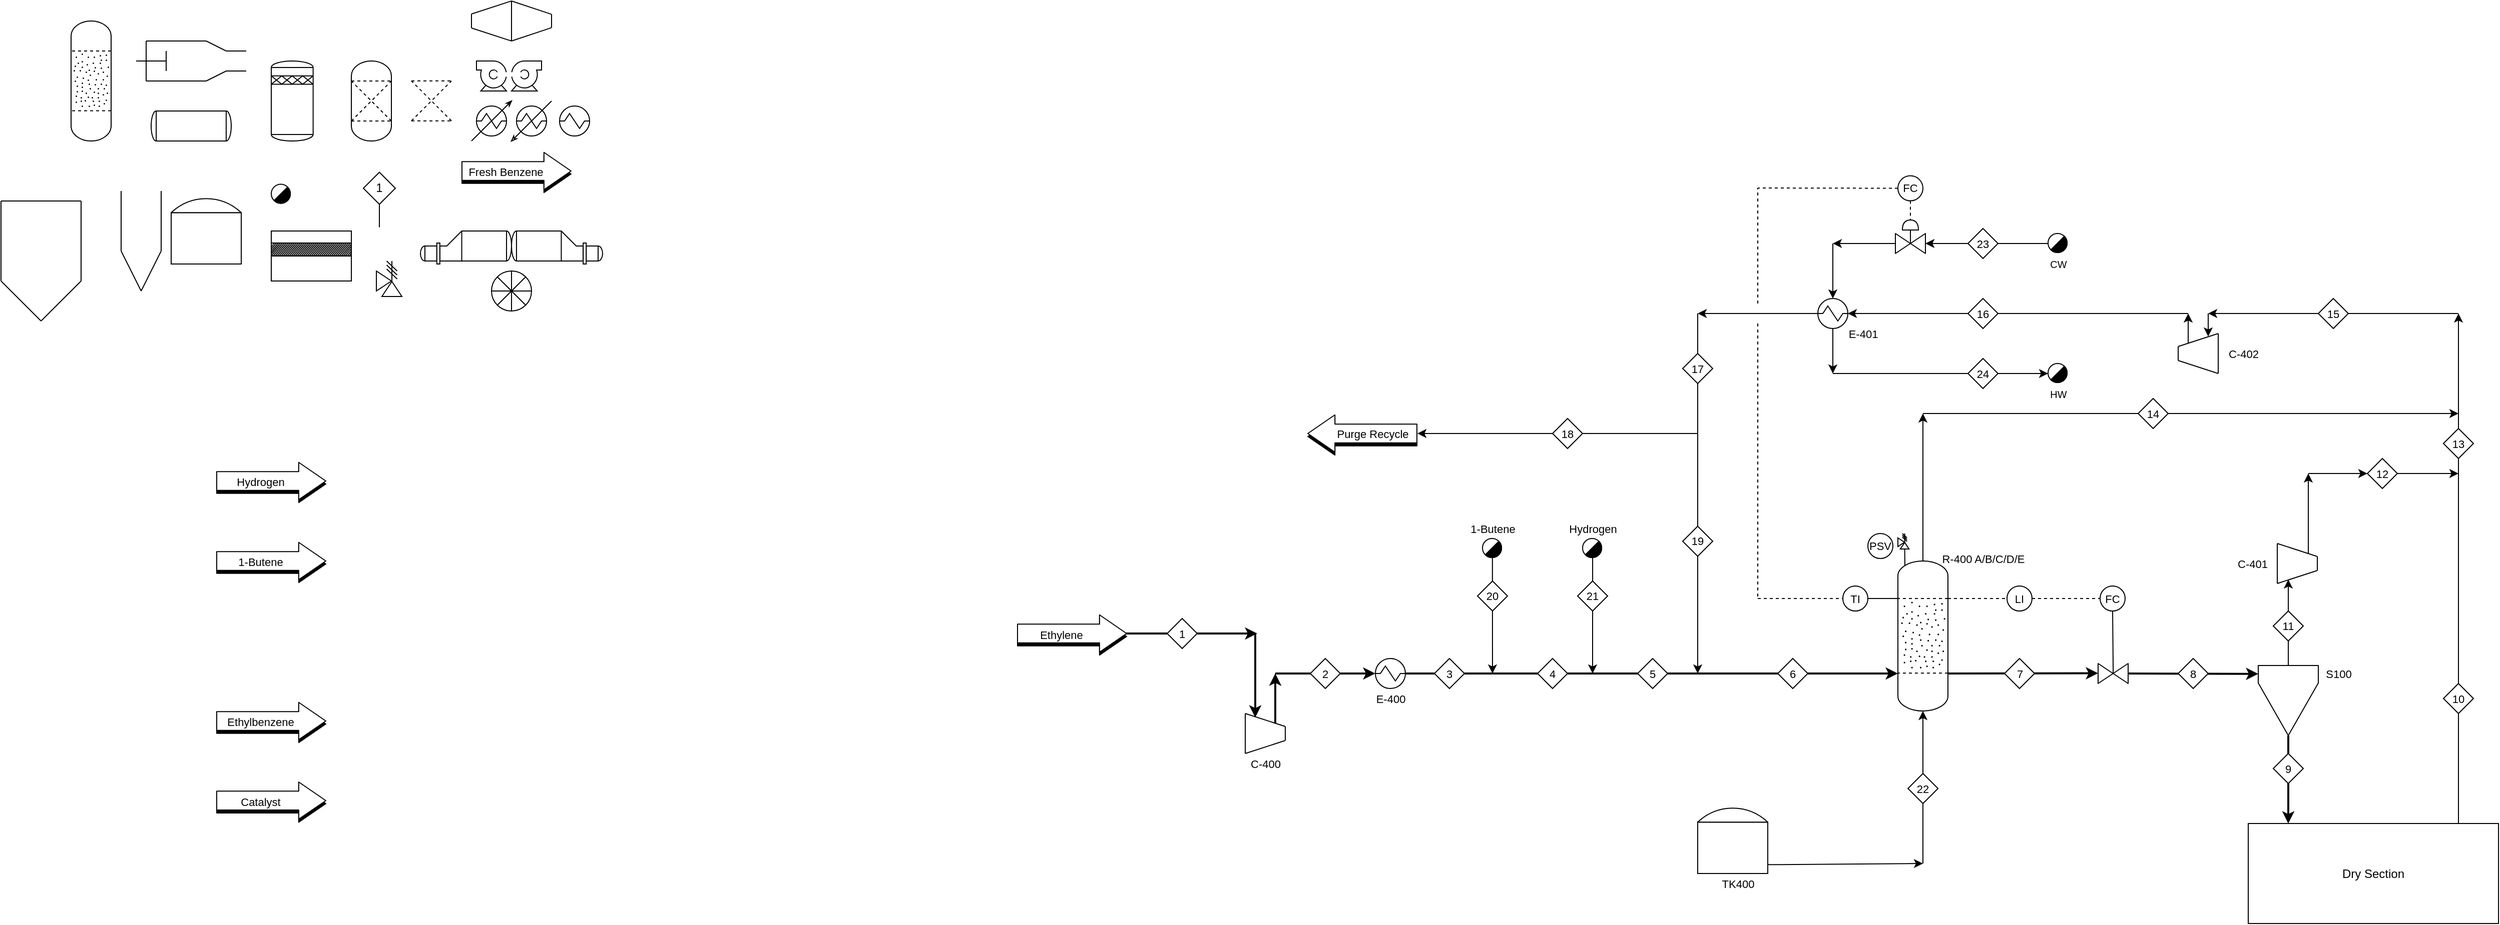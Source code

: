 <mxfile version="14.4.7" type="device"><diagram id="YGBsRg5ddGLBa4kyeDMG" name="Page-1"><mxGraphModel dx="6090" dy="3393" grid="1" gridSize="10" guides="1" tooltips="1" connect="1" arrows="1" fold="1" page="1" pageScale="1" pageWidth="827" pageHeight="1169" math="0" shadow="0"><root><mxCell id="0"/><mxCell id="1" parent="0"/><mxCell id="gGsqOO2hpzaWcfv1csc5-136" value="" style="endArrow=classic;html=1;strokeWidth=1;exitX=0.84;exitY=0;exitDx=0;exitDy=0;exitPerimeter=0;" edge="1" parent="1" source="gGsqOO2hpzaWcfv1csc5-98"><mxGeometry width="50" height="50" relative="1" as="geometry"><mxPoint x="-1680" y="-657.5" as="sourcePoint"/><mxPoint x="-1680" y="-1167.5" as="targetPoint"/></mxGeometry></mxCell><mxCell id="gGsqOO2hpzaWcfv1csc5-119" value="" style="endArrow=classic;html=1;strokeWidth=2;exitX=1;exitY=0.5;exitDx=0;exitDy=0;exitPerimeter=0;" edge="1" parent="1" source="gGsqOO2hpzaWcfv1csc5-16"><mxGeometry width="50" height="50" relative="1" as="geometry"><mxPoint x="-2732" y="-807.5" as="sourcePoint"/><mxPoint x="-2240" y="-807.5" as="targetPoint"/></mxGeometry></mxCell><mxCell id="Da8FCALfoivuoiBRupIR-3" value="" style="shape=flexArrow;endArrow=classic;html=1;width=18.837;endSize=8.691;endWidth=17.388;fillColor=#000000;" parent="1" edge="1"><mxGeometry width="50" height="50" relative="1" as="geometry"><mxPoint x="-3920" y="-757" as="sourcePoint"/><mxPoint x="-3810" y="-757" as="targetPoint"/></mxGeometry></mxCell><mxCell id="Da8FCALfoivuoiBRupIR-4" value="" style="shape=flexArrow;endArrow=classic;html=1;fillColor=#ffffff;width=18.837;endSize=8.691;endWidth=17.388;" parent="1" edge="1"><mxGeometry width="50" height="50" relative="1" as="geometry"><mxPoint x="-3920" y="-760" as="sourcePoint"/><mxPoint x="-3810" y="-760" as="targetPoint"/></mxGeometry></mxCell><mxCell id="Da8FCALfoivuoiBRupIR-5" value="Ethylbenzene" style="edgeLabel;html=1;align=center;verticalAlign=middle;resizable=0;points=[];" parent="Da8FCALfoivuoiBRupIR-4" vertex="1" connectable="0"><mxGeometry x="-0.197" y="-1" relative="1" as="geometry"><mxPoint as="offset"/></mxGeometry></mxCell><mxCell id="Da8FCALfoivuoiBRupIR-24" value="" style="group;rotation=0;" parent="1" vertex="1" connectable="0"><mxGeometry x="-2892" y="-767.5" width="40" height="40" as="geometry"/></mxCell><mxCell id="Da8FCALfoivuoiBRupIR-25" value="" style="endArrow=none;html=1;" parent="Da8FCALfoivuoiBRupIR-24" edge="1"><mxGeometry width="50" height="50" relative="1" as="geometry"><mxPoint y="40" as="sourcePoint"/><mxPoint as="targetPoint"/></mxGeometry></mxCell><mxCell id="Da8FCALfoivuoiBRupIR-26" value="" style="endArrow=none;html=1;" parent="Da8FCALfoivuoiBRupIR-24" edge="1"><mxGeometry width="50" height="50" relative="1" as="geometry"><mxPoint x="40" y="27" as="sourcePoint"/><mxPoint x="40" y="13" as="targetPoint"/></mxGeometry></mxCell><mxCell id="Da8FCALfoivuoiBRupIR-27" value="" style="endArrow=none;html=1;" parent="Da8FCALfoivuoiBRupIR-24" edge="1"><mxGeometry width="50" height="50" relative="1" as="geometry"><mxPoint x="40" y="27" as="sourcePoint"/><mxPoint y="40" as="targetPoint"/></mxGeometry></mxCell><mxCell id="Da8FCALfoivuoiBRupIR-28" value="" style="endArrow=none;html=1;" parent="Da8FCALfoivuoiBRupIR-24" edge="1"><mxGeometry width="50" height="50" relative="1" as="geometry"><mxPoint x="40" y="13" as="sourcePoint"/><mxPoint as="targetPoint"/></mxGeometry></mxCell><mxCell id="Da8FCALfoivuoiBRupIR-34" value="" style="shape=flexArrow;endArrow=classic;html=1;width=18.837;endSize=8.691;endWidth=17.388;fillColor=#000000;" parent="1" edge="1"><mxGeometry width="50" height="50" relative="1" as="geometry"><mxPoint x="-3120" y="-844.5" as="sourcePoint"/><mxPoint x="-3010" y="-844.5" as="targetPoint"/></mxGeometry></mxCell><mxCell id="Da8FCALfoivuoiBRupIR-37" value="" style="shape=flexArrow;endArrow=classic;html=1;width=18.837;endSize=8.691;endWidth=17.388;fillColor=#000000;" parent="1" edge="1"><mxGeometry width="50" height="50" relative="1" as="geometry"><mxPoint x="-3920" y="-917" as="sourcePoint"/><mxPoint x="-3810" y="-917" as="targetPoint"/></mxGeometry></mxCell><mxCell id="Da8FCALfoivuoiBRupIR-38" value="" style="shape=flexArrow;endArrow=classic;html=1;fillColor=#ffffff;width=18.837;endSize=8.691;endWidth=17.388;" parent="1" edge="1"><mxGeometry width="50" height="50" relative="1" as="geometry"><mxPoint x="-3920" y="-920" as="sourcePoint"/><mxPoint x="-3810" y="-920" as="targetPoint"/></mxGeometry></mxCell><mxCell id="Da8FCALfoivuoiBRupIR-39" value="1-Butene" style="edgeLabel;html=1;align=center;verticalAlign=middle;resizable=0;points=[];" parent="Da8FCALfoivuoiBRupIR-38" vertex="1" connectable="0"><mxGeometry x="-0.197" y="-1" relative="1" as="geometry"><mxPoint as="offset"/></mxGeometry></mxCell><mxCell id="Da8FCALfoivuoiBRupIR-40" value="" style="shape=flexArrow;endArrow=classic;html=1;width=18.837;endSize=8.691;endWidth=17.388;fillColor=#000000;" parent="1" edge="1"><mxGeometry width="50" height="50" relative="1" as="geometry"><mxPoint x="-3920" y="-997" as="sourcePoint"/><mxPoint x="-3810" y="-997" as="targetPoint"/></mxGeometry></mxCell><mxCell id="Da8FCALfoivuoiBRupIR-41" value="" style="shape=flexArrow;endArrow=classic;html=1;fillColor=#ffffff;width=18.837;endSize=8.691;endWidth=17.388;" parent="1" edge="1"><mxGeometry width="50" height="50" relative="1" as="geometry"><mxPoint x="-3920" y="-1000" as="sourcePoint"/><mxPoint x="-3810" y="-1000" as="targetPoint"/></mxGeometry></mxCell><mxCell id="Da8FCALfoivuoiBRupIR-42" value="Hydrogen" style="edgeLabel;html=1;align=center;verticalAlign=middle;resizable=0;points=[];" parent="Da8FCALfoivuoiBRupIR-41" vertex="1" connectable="0"><mxGeometry x="-0.197" y="-1" relative="1" as="geometry"><mxPoint as="offset"/></mxGeometry></mxCell><mxCell id="Da8FCALfoivuoiBRupIR-167" value="" style="group" parent="1" vertex="1" connectable="0"><mxGeometry x="-2240" y="-920" width="50" height="150" as="geometry"/></mxCell><mxCell id="Da8FCALfoivuoiBRupIR-95" value="" style="group" parent="Da8FCALfoivuoiBRupIR-167" vertex="1" connectable="0"><mxGeometry width="50" height="150" as="geometry"/></mxCell><mxCell id="Da8FCALfoivuoiBRupIR-48" value="" style="verticalLabelPosition=bottom;outlineConnect=0;align=center;dashed=0;html=1;verticalAlign=top;shape=mxgraph.pid2misc.column;columnType=common" parent="Da8FCALfoivuoiBRupIR-95" vertex="1"><mxGeometry width="50" height="150" as="geometry"/></mxCell><mxCell id="Da8FCALfoivuoiBRupIR-49" value="" style="endArrow=none;dashed=1;html=1;strokeWidth=1;" parent="Da8FCALfoivuoiBRupIR-95" edge="1"><mxGeometry width="50" height="50" relative="1" as="geometry"><mxPoint x="50" y="37.5" as="sourcePoint"/><mxPoint y="37.5" as="targetPoint"/><Array as="points"><mxPoint x="50" y="37.5"/></Array></mxGeometry></mxCell><mxCell id="Da8FCALfoivuoiBRupIR-50" value="" style="endArrow=none;dashed=1;html=1;strokeWidth=1;" parent="Da8FCALfoivuoiBRupIR-95" edge="1"><mxGeometry width="50" height="50" relative="1" as="geometry"><mxPoint x="50" y="112.144" as="sourcePoint"/><mxPoint y="112.144" as="targetPoint"/><Array as="points"><mxPoint x="50" y="112.144"/></Array></mxGeometry></mxCell><mxCell id="Da8FCALfoivuoiBRupIR-52" value="" style="ellipse;whiteSpace=wrap;html=1;aspect=fixed;labelBackgroundColor=#000000;fillColor=#000000;" parent="Da8FCALfoivuoiBRupIR-95" vertex="1"><mxGeometry x="6.25" y="45" width="0.635" height="0.635" as="geometry"/></mxCell><mxCell id="Da8FCALfoivuoiBRupIR-54" value="" style="ellipse;whiteSpace=wrap;html=1;aspect=fixed;labelBackgroundColor=#000000;fillColor=#000000;" parent="Da8FCALfoivuoiBRupIR-95" vertex="1"><mxGeometry x="20" y="54.375" width="0.635" height="0.635" as="geometry"/></mxCell><mxCell id="Da8FCALfoivuoiBRupIR-57" value="" style="ellipse;whiteSpace=wrap;html=1;aspect=fixed;labelBackgroundColor=#000000;fillColor=#000000;" parent="Da8FCALfoivuoiBRupIR-95" vertex="1"><mxGeometry x="11.25" y="61.875" width="0.635" height="0.635" as="geometry"/></mxCell><mxCell id="Da8FCALfoivuoiBRupIR-58" value="" style="ellipse;whiteSpace=wrap;html=1;aspect=fixed;labelBackgroundColor=#000000;fillColor=#000000;" parent="Da8FCALfoivuoiBRupIR-95" vertex="1"><mxGeometry x="43.75" y="48.75" width="0.635" height="0.635" as="geometry"/></mxCell><mxCell id="Da8FCALfoivuoiBRupIR-59" value="" style="ellipse;whiteSpace=wrap;html=1;aspect=fixed;labelBackgroundColor=#000000;fillColor=#000000;" parent="Da8FCALfoivuoiBRupIR-95" vertex="1"><mxGeometry x="13.75" y="82.5" width="0.635" height="0.635" as="geometry"/></mxCell><mxCell id="Da8FCALfoivuoiBRupIR-60" value="" style="ellipse;whiteSpace=wrap;html=1;aspect=fixed;labelBackgroundColor=#000000;fillColor=#000000;" parent="Da8FCALfoivuoiBRupIR-95" vertex="1"><mxGeometry x="5" y="75" width="0.635" height="0.635" as="geometry"/></mxCell><mxCell id="Da8FCALfoivuoiBRupIR-61" value="" style="ellipse;whiteSpace=wrap;html=1;aspect=fixed;labelBackgroundColor=#000000;fillColor=#000000;" parent="Da8FCALfoivuoiBRupIR-95" vertex="1"><mxGeometry x="15" y="71.25" width="0.635" height="0.635" as="geometry"/></mxCell><mxCell id="Da8FCALfoivuoiBRupIR-62" value="" style="ellipse;whiteSpace=wrap;html=1;aspect=fixed;labelBackgroundColor=#000000;fillColor=#000000;" parent="Da8FCALfoivuoiBRupIR-95" vertex="1"><mxGeometry x="28.75" y="45" width="0.635" height="0.635" as="geometry"/></mxCell><mxCell id="Da8FCALfoivuoiBRupIR-65" value="" style="ellipse;whiteSpace=wrap;html=1;aspect=fixed;labelBackgroundColor=#000000;fillColor=#000000;" parent="Da8FCALfoivuoiBRupIR-95" vertex="1"><mxGeometry x="31.25" y="73.125" width="0.635" height="0.635" as="geometry"/></mxCell><mxCell id="Da8FCALfoivuoiBRupIR-66" value="" style="ellipse;whiteSpace=wrap;html=1;aspect=fixed;labelBackgroundColor=#000000;fillColor=#000000;" parent="Da8FCALfoivuoiBRupIR-95" vertex="1"><mxGeometry x="33.75" y="95.625" width="0.635" height="0.635" as="geometry"/></mxCell><mxCell id="Da8FCALfoivuoiBRupIR-68" value="" style="ellipse;whiteSpace=wrap;html=1;aspect=fixed;labelBackgroundColor=#000000;fillColor=#000000;" parent="Da8FCALfoivuoiBRupIR-95" vertex="1"><mxGeometry x="23.75" y="84.375" width="0.635" height="0.635" as="geometry"/></mxCell><mxCell id="Da8FCALfoivuoiBRupIR-69" value="" style="ellipse;whiteSpace=wrap;html=1;aspect=fixed;labelBackgroundColor=#000000;fillColor=#000000;" parent="Da8FCALfoivuoiBRupIR-95" vertex="1"><mxGeometry x="17.5" y="99.375" width="0.635" height="0.635" as="geometry"/></mxCell><mxCell id="Da8FCALfoivuoiBRupIR-70" value="" style="ellipse;whiteSpace=wrap;html=1;aspect=fixed;labelBackgroundColor=#000000;fillColor=#000000;" parent="Da8FCALfoivuoiBRupIR-95" vertex="1"><mxGeometry x="41.25" y="84.375" width="0.635" height="0.635" as="geometry"/></mxCell><mxCell id="Da8FCALfoivuoiBRupIR-71" value="" style="ellipse;whiteSpace=wrap;html=1;aspect=fixed;labelBackgroundColor=#000000;fillColor=#000000;" parent="Da8FCALfoivuoiBRupIR-95" vertex="1"><mxGeometry x="40" y="63.75" width="0.635" height="0.635" as="geometry"/></mxCell><mxCell id="Da8FCALfoivuoiBRupIR-72" value="" style="ellipse;whiteSpace=wrap;html=1;aspect=fixed;labelBackgroundColor=#000000;fillColor=#000000;" parent="Da8FCALfoivuoiBRupIR-95" vertex="1"><mxGeometry x="30" y="58.125" width="0.635" height="0.635" as="geometry"/></mxCell><mxCell id="Da8FCALfoivuoiBRupIR-73" value="" style="ellipse;whiteSpace=wrap;html=1;aspect=fixed;labelBackgroundColor=#000000;fillColor=#000000;" parent="Da8FCALfoivuoiBRupIR-95" vertex="1"><mxGeometry x="12.5" y="95.625" width="0.635" height="0.635" as="geometry"/></mxCell><mxCell id="Da8FCALfoivuoiBRupIR-74" value="" style="ellipse;whiteSpace=wrap;html=1;aspect=fixed;labelBackgroundColor=#000000;fillColor=#000000;" parent="Da8FCALfoivuoiBRupIR-95" vertex="1"><mxGeometry x="23.75" y="67.5" width="0.635" height="0.635" as="geometry"/></mxCell><mxCell id="Da8FCALfoivuoiBRupIR-75" value="" style="ellipse;whiteSpace=wrap;html=1;aspect=fixed;labelBackgroundColor=#000000;fillColor=#000000;" parent="Da8FCALfoivuoiBRupIR-95" vertex="1"><mxGeometry x="7.5" y="88.125" width="0.635" height="0.635" as="geometry"/></mxCell><mxCell id="Da8FCALfoivuoiBRupIR-76" value="" style="ellipse;whiteSpace=wrap;html=1;aspect=fixed;labelBackgroundColor=#000000;fillColor=#000000;" parent="Da8FCALfoivuoiBRupIR-95" vertex="1"><mxGeometry x="6.25" y="101.25" width="0.635" height="0.635" as="geometry"/></mxCell><mxCell id="Da8FCALfoivuoiBRupIR-77" value="" style="ellipse;whiteSpace=wrap;html=1;aspect=fixed;labelBackgroundColor=#000000;fillColor=#000000;" parent="Da8FCALfoivuoiBRupIR-95" vertex="1"><mxGeometry x="33.75" y="84.375" width="0.635" height="0.635" as="geometry"/></mxCell><mxCell id="Da8FCALfoivuoiBRupIR-78" value="" style="ellipse;whiteSpace=wrap;html=1;aspect=fixed;labelBackgroundColor=#000000;fillColor=#000000;" parent="Da8FCALfoivuoiBRupIR-95" vertex="1"><mxGeometry x="40" y="91.875" width="0.635" height="0.635" as="geometry"/></mxCell><mxCell id="Da8FCALfoivuoiBRupIR-79" value="" style="ellipse;whiteSpace=wrap;html=1;aspect=fixed;labelBackgroundColor=#000000;fillColor=#000000;" parent="Da8FCALfoivuoiBRupIR-95" vertex="1"><mxGeometry x="41.25" y="103.125" width="0.635" height="0.635" as="geometry"/></mxCell><mxCell id="Da8FCALfoivuoiBRupIR-80" value="" style="ellipse;whiteSpace=wrap;html=1;aspect=fixed;labelBackgroundColor=#000000;fillColor=#000000;" parent="Da8FCALfoivuoiBRupIR-95" vertex="1"><mxGeometry x="22.5" y="78.75" width="0.635" height="0.635" as="geometry"/></mxCell><mxCell id="Da8FCALfoivuoiBRupIR-81" value="" style="ellipse;whiteSpace=wrap;html=1;aspect=fixed;labelBackgroundColor=#000000;fillColor=#000000;" parent="Da8FCALfoivuoiBRupIR-95" vertex="1"><mxGeometry x="36.25" y="52.5" width="0.635" height="0.635" as="geometry"/></mxCell><mxCell id="Da8FCALfoivuoiBRupIR-82" value="" style="ellipse;whiteSpace=wrap;html=1;aspect=fixed;labelBackgroundColor=#000000;fillColor=#000000;" parent="Da8FCALfoivuoiBRupIR-95" vertex="1"><mxGeometry x="13.75" y="50.625" width="0.635" height="0.635" as="geometry"/></mxCell><mxCell id="Da8FCALfoivuoiBRupIR-83" value="" style="ellipse;whiteSpace=wrap;html=1;aspect=fixed;labelBackgroundColor=#000000;fillColor=#000000;" parent="Da8FCALfoivuoiBRupIR-95" vertex="1"><mxGeometry x="18.75" y="90" width="0.635" height="0.635" as="geometry"/></mxCell><mxCell id="Da8FCALfoivuoiBRupIR-84" value="" style="ellipse;whiteSpace=wrap;html=1;aspect=fixed;labelBackgroundColor=#000000;fillColor=#000000;" parent="Da8FCALfoivuoiBRupIR-95" vertex="1"><mxGeometry x="26.25" y="95.625" width="0.635" height="0.635" as="geometry"/></mxCell><mxCell id="Da8FCALfoivuoiBRupIR-85" value="" style="ellipse;whiteSpace=wrap;html=1;aspect=fixed;labelBackgroundColor=#000000;fillColor=#000000;" parent="Da8FCALfoivuoiBRupIR-95" vertex="1"><mxGeometry x="28.75" y="105" width="0.635" height="0.635" as="geometry"/></mxCell><mxCell id="Da8FCALfoivuoiBRupIR-86" value="" style="ellipse;whiteSpace=wrap;html=1;aspect=fixed;labelBackgroundColor=#000000;fillColor=#000000;" parent="Da8FCALfoivuoiBRupIR-95" vertex="1"><mxGeometry x="40" y="73.125" width="0.635" height="0.635" as="geometry"/></mxCell><mxCell id="Da8FCALfoivuoiBRupIR-87" value="" style="ellipse;whiteSpace=wrap;html=1;aspect=fixed;labelBackgroundColor=#000000;fillColor=#000000;" parent="Da8FCALfoivuoiBRupIR-95" vertex="1"><mxGeometry x="33.75" y="65.625" width="0.635" height="0.635" as="geometry"/></mxCell><mxCell id="Da8FCALfoivuoiBRupIR-88" value="" style="ellipse;whiteSpace=wrap;html=1;aspect=fixed;labelBackgroundColor=#000000;fillColor=#000000;" parent="Da8FCALfoivuoiBRupIR-95" vertex="1"><mxGeometry x="8.75" y="52.5" width="0.635" height="0.635" as="geometry"/></mxCell><mxCell id="Da8FCALfoivuoiBRupIR-89" value="" style="ellipse;whiteSpace=wrap;html=1;aspect=fixed;labelBackgroundColor=#000000;fillColor=#000000;" parent="Da8FCALfoivuoiBRupIR-95" vertex="1"><mxGeometry x="3.75" y="61.875" width="0.635" height="0.635" as="geometry"/></mxCell><mxCell id="Da8FCALfoivuoiBRupIR-90" value="" style="ellipse;whiteSpace=wrap;html=1;aspect=fixed;labelBackgroundColor=#000000;fillColor=#000000;" parent="Da8FCALfoivuoiBRupIR-95" vertex="1"><mxGeometry x="18.75" y="63.75" width="0.635" height="0.635" as="geometry"/></mxCell><mxCell id="Da8FCALfoivuoiBRupIR-91" value="" style="ellipse;whiteSpace=wrap;html=1;aspect=fixed;labelBackgroundColor=#000000;fillColor=#000000;" parent="Da8FCALfoivuoiBRupIR-95" vertex="1"><mxGeometry x="21.25" y="45" width="0.635" height="0.635" as="geometry"/></mxCell><mxCell id="Da8FCALfoivuoiBRupIR-92" value="" style="ellipse;whiteSpace=wrap;html=1;aspect=fixed;labelBackgroundColor=#000000;fillColor=#000000;" parent="Da8FCALfoivuoiBRupIR-95" vertex="1"><mxGeometry x="37.5" y="78.75" width="0.635" height="0.635" as="geometry"/></mxCell><mxCell id="Da8FCALfoivuoiBRupIR-93" value="" style="ellipse;whiteSpace=wrap;html=1;aspect=fixed;labelBackgroundColor=#000000;fillColor=#000000;" parent="Da8FCALfoivuoiBRupIR-95" vertex="1"><mxGeometry x="27.5" y="52.5" width="0.635" height="0.635" as="geometry"/></mxCell><mxCell id="Da8FCALfoivuoiBRupIR-94" value="" style="ellipse;whiteSpace=wrap;html=1;aspect=fixed;labelBackgroundColor=#000000;fillColor=#000000;" parent="Da8FCALfoivuoiBRupIR-95" vertex="1"><mxGeometry x="36.25" y="43.125" width="0.635" height="0.635" as="geometry"/></mxCell><mxCell id="Da8FCALfoivuoiBRupIR-137" value="" style="ellipse;whiteSpace=wrap;html=1;aspect=fixed;labelBackgroundColor=#000000;fillColor=#000000;" parent="Da8FCALfoivuoiBRupIR-95" vertex="1"><mxGeometry x="30" y="79.387" width="0.635" height="0.635" as="geometry"/></mxCell><mxCell id="Da8FCALfoivuoiBRupIR-139" value="" style="ellipse;whiteSpace=wrap;html=1;aspect=fixed;labelBackgroundColor=#000000;fillColor=#000000;" parent="Da8FCALfoivuoiBRupIR-167" vertex="1"><mxGeometry x="7.5" y="70" width="0.635" height="0.635" as="geometry"/></mxCell><mxCell id="Da8FCALfoivuoiBRupIR-140" value="" style="ellipse;whiteSpace=wrap;html=1;aspect=fixed;labelBackgroundColor=#000000;fillColor=#000000;" parent="Da8FCALfoivuoiBRupIR-167" vertex="1"><mxGeometry x="22.5" y="61.25" width="0.635" height="0.635" as="geometry"/></mxCell><mxCell id="Da8FCALfoivuoiBRupIR-141" value="" style="ellipse;whiteSpace=wrap;html=1;aspect=fixed;labelBackgroundColor=#000000;fillColor=#000000;" parent="Da8FCALfoivuoiBRupIR-167" vertex="1"><mxGeometry x="21.25" y="73.75" width="0.635" height="0.635" as="geometry"/></mxCell><mxCell id="Da8FCALfoivuoiBRupIR-142" value="" style="ellipse;whiteSpace=wrap;html=1;aspect=fixed;labelBackgroundColor=#000000;fillColor=#000000;" parent="Da8FCALfoivuoiBRupIR-167" vertex="1"><mxGeometry x="13.75" y="106.25" width="0.635" height="0.635" as="geometry"/></mxCell><mxCell id="Da8FCALfoivuoiBRupIR-143" value="" style="ellipse;whiteSpace=wrap;html=1;aspect=fixed;labelBackgroundColor=#000000;fillColor=#000000;" parent="Da8FCALfoivuoiBRupIR-167" vertex="1"><mxGeometry x="6.25" y="93.75" width="0.635" height="0.635" as="geometry"/></mxCell><mxCell id="Da8FCALfoivuoiBRupIR-144" value="" style="ellipse;whiteSpace=wrap;html=1;aspect=fixed;labelBackgroundColor=#000000;fillColor=#000000;" parent="Da8FCALfoivuoiBRupIR-167" vertex="1"><mxGeometry x="12.5" y="100" width="0.635" height="0.635" as="geometry"/></mxCell><mxCell id="Da8FCALfoivuoiBRupIR-145" value="" style="ellipse;whiteSpace=wrap;html=1;aspect=fixed;labelBackgroundColor=#000000;fillColor=#000000;" parent="Da8FCALfoivuoiBRupIR-167" vertex="1"><mxGeometry x="22.5" y="106.25" width="0.635" height="0.635" as="geometry"/></mxCell><mxCell id="Da8FCALfoivuoiBRupIR-146" value="" style="ellipse;whiteSpace=wrap;html=1;aspect=fixed;labelBackgroundColor=#000000;fillColor=#000000;" parent="Da8FCALfoivuoiBRupIR-167" vertex="1"><mxGeometry x="27.5" y="100" width="0.635" height="0.635" as="geometry"/></mxCell><mxCell id="Da8FCALfoivuoiBRupIR-147" value="" style="ellipse;whiteSpace=wrap;html=1;aspect=fixed;labelBackgroundColor=#000000;fillColor=#000000;" parent="Da8FCALfoivuoiBRupIR-167" vertex="1"><mxGeometry x="46.25" y="57.5" width="0.635" height="0.635" as="geometry"/></mxCell><mxCell id="Da8FCALfoivuoiBRupIR-148" value="" style="ellipse;whiteSpace=wrap;html=1;aspect=fixed;labelBackgroundColor=#000000;fillColor=#000000;" parent="Da8FCALfoivuoiBRupIR-167" vertex="1"><mxGeometry x="37.5" y="58.75" width="0.635" height="0.635" as="geometry"/></mxCell><mxCell id="Da8FCALfoivuoiBRupIR-149" value="" style="ellipse;whiteSpace=wrap;html=1;aspect=fixed;labelBackgroundColor=#000000;fillColor=#000000;" parent="Da8FCALfoivuoiBRupIR-167" vertex="1"><mxGeometry x="45" y="68.75" width="0.635" height="0.635" as="geometry"/></mxCell><mxCell id="Da8FCALfoivuoiBRupIR-150" value="" style="ellipse;whiteSpace=wrap;html=1;aspect=fixed;labelBackgroundColor=#000000;fillColor=#000000;" parent="Da8FCALfoivuoiBRupIR-167" vertex="1"><mxGeometry x="28.75" y="88.75" width="0.635" height="0.635" as="geometry"/></mxCell><mxCell id="Da8FCALfoivuoiBRupIR-151" value="" style="ellipse;whiteSpace=wrap;html=1;aspect=fixed;labelBackgroundColor=#000000;fillColor=#000000;" parent="Da8FCALfoivuoiBRupIR-167" vertex="1"><mxGeometry x="35" y="100" width="0.635" height="0.635" as="geometry"/></mxCell><mxCell id="Da8FCALfoivuoiBRupIR-152" value="" style="ellipse;whiteSpace=wrap;html=1;aspect=fixed;labelBackgroundColor=#000000;fillColor=#000000;" parent="Da8FCALfoivuoiBRupIR-167" vertex="1"><mxGeometry x="43.75" y="98.75" width="0.635" height="0.635" as="geometry"/></mxCell><mxCell id="Da8FCALfoivuoiBRupIR-153" value="" style="ellipse;whiteSpace=wrap;html=1;aspect=fixed;labelBackgroundColor=#000000;fillColor=#000000;" parent="Da8FCALfoivuoiBRupIR-167" vertex="1"><mxGeometry x="7.5" y="81.25" width="0.635" height="0.635" as="geometry"/></mxCell><mxCell id="Da8FCALfoivuoiBRupIR-154" value="" style="ellipse;whiteSpace=wrap;html=1;aspect=fixed;labelBackgroundColor=#000000;fillColor=#000000;" parent="Da8FCALfoivuoiBRupIR-167" vertex="1"><mxGeometry x="13.75" y="77.5" width="0.635" height="0.635" as="geometry"/></mxCell><mxCell id="Da8FCALfoivuoiBRupIR-155" value="" style="ellipse;whiteSpace=wrap;html=1;aspect=fixed;labelBackgroundColor=#000000;fillColor=#000000;" parent="Da8FCALfoivuoiBRupIR-167" vertex="1"><mxGeometry x="5" y="56.25" width="0.635" height="0.635" as="geometry"/></mxCell><mxCell id="Da8FCALfoivuoiBRupIR-156" value="" style="ellipse;whiteSpace=wrap;html=1;aspect=fixed;labelBackgroundColor=#000000;fillColor=#000000;" parent="Da8FCALfoivuoiBRupIR-167" vertex="1"><mxGeometry x="13.75" y="57.5" width="0.635" height="0.635" as="geometry"/></mxCell><mxCell id="Da8FCALfoivuoiBRupIR-157" value="" style="ellipse;whiteSpace=wrap;html=1;aspect=fixed;labelBackgroundColor=#000000;fillColor=#000000;" parent="Da8FCALfoivuoiBRupIR-167" vertex="1"><mxGeometry x="13.75" y="41.25" width="0.635" height="0.635" as="geometry"/></mxCell><mxCell id="Da8FCALfoivuoiBRupIR-158" value="" style="ellipse;whiteSpace=wrap;html=1;aspect=fixed;labelBackgroundColor=#000000;fillColor=#000000;" parent="Da8FCALfoivuoiBRupIR-167" vertex="1"><mxGeometry x="28.75" y="62.5" width="0.635" height="0.635" as="geometry"/></mxCell><mxCell id="Da8FCALfoivuoiBRupIR-159" value="" style="ellipse;whiteSpace=wrap;html=1;aspect=fixed;labelBackgroundColor=#000000;fillColor=#000000;" parent="Da8FCALfoivuoiBRupIR-167" vertex="1"><mxGeometry x="43.75" y="80" width="0.635" height="0.635" as="geometry"/></mxCell><mxCell id="Da8FCALfoivuoiBRupIR-160" value="" style="ellipse;whiteSpace=wrap;html=1;aspect=fixed;labelBackgroundColor=#000000;fillColor=#000000;" parent="Da8FCALfoivuoiBRupIR-167" vertex="1"><mxGeometry x="21.25" y="95" width="0.635" height="0.635" as="geometry"/></mxCell><mxCell id="Da8FCALfoivuoiBRupIR-161" value="" style="ellipse;whiteSpace=wrap;html=1;aspect=fixed;labelBackgroundColor=#000000;fillColor=#000000;" parent="Da8FCALfoivuoiBRupIR-167" vertex="1"><mxGeometry x="13.75" y="87.5" width="0.635" height="0.635" as="geometry"/></mxCell><mxCell id="Da8FCALfoivuoiBRupIR-162" value="" style="ellipse;whiteSpace=wrap;html=1;aspect=fixed;labelBackgroundColor=#000000;fillColor=#000000;" parent="Da8FCALfoivuoiBRupIR-167" vertex="1"><mxGeometry x="35" y="106.25" width="0.635" height="0.635" as="geometry"/></mxCell><mxCell id="Da8FCALfoivuoiBRupIR-163" value="" style="ellipse;whiteSpace=wrap;html=1;aspect=fixed;labelBackgroundColor=#000000;fillColor=#000000;" parent="Da8FCALfoivuoiBRupIR-167" vertex="1"><mxGeometry x="33.75" y="90" width="0.635" height="0.635" as="geometry"/></mxCell><mxCell id="Da8FCALfoivuoiBRupIR-164" value="" style="ellipse;whiteSpace=wrap;html=1;aspect=fixed;labelBackgroundColor=#000000;fillColor=#000000;" parent="Da8FCALfoivuoiBRupIR-167" vertex="1"><mxGeometry x="45" y="90" width="0.635" height="0.635" as="geometry"/></mxCell><mxCell id="Da8FCALfoivuoiBRupIR-165" value="" style="ellipse;whiteSpace=wrap;html=1;aspect=fixed;labelBackgroundColor=#000000;fillColor=#000000;" parent="Da8FCALfoivuoiBRupIR-167" vertex="1"><mxGeometry x="37.5" y="48.75" width="0.635" height="0.635" as="geometry"/></mxCell><mxCell id="Da8FCALfoivuoiBRupIR-166" value="" style="ellipse;whiteSpace=wrap;html=1;aspect=fixed;labelBackgroundColor=#000000;fillColor=#000000;" parent="Da8FCALfoivuoiBRupIR-167" vertex="1"><mxGeometry x="43.75" y="42.5" width="0.635" height="0.635" as="geometry"/></mxCell><mxCell id="Da8FCALfoivuoiBRupIR-241" value="" style="endArrow=classic;html=1;strokeWidth=1;" parent="1" edge="1"><mxGeometry width="50" height="50" relative="1" as="geometry"><mxPoint x="-2215" y="-1067.5" as="sourcePoint"/><mxPoint x="-1680" y="-1067.5" as="targetPoint"/></mxGeometry></mxCell><mxCell id="Da8FCALfoivuoiBRupIR-255" value="" style="shape=mxgraph.pid.heat_exchangers.condenser;html=1;pointerEvents=1;align=center;verticalLabelPosition=bottom;verticalAlign=top;dashed=0;" parent="1" vertex="1"><mxGeometry x="-3665" y="-1380" width="40" height="40" as="geometry"/></mxCell><mxCell id="Da8FCALfoivuoiBRupIR-256" value="" style="shape=mxgraph.pid.heat_exchangers.heater;html=1;pointerEvents=1;align=center;verticalLabelPosition=bottom;verticalAlign=top;dashed=0;" parent="1" vertex="1"><mxGeometry x="-3625" y="-1380" width="40" height="40" as="geometry"/></mxCell><mxCell id="Da8FCALfoivuoiBRupIR-257" value="" style="shape=flexArrow;endArrow=classic;html=1;width=18.837;endSize=8.691;endWidth=17.388;fillColor=#000000;" parent="1" edge="1"><mxGeometry width="50" height="50" relative="1" as="geometry"><mxPoint x="-3675" y="-1307.0" as="sourcePoint"/><mxPoint x="-3565" y="-1307.0" as="targetPoint"/></mxGeometry></mxCell><mxCell id="Da8FCALfoivuoiBRupIR-258" value="" style="shape=flexArrow;endArrow=classic;html=1;fillColor=#ffffff;width=18.837;endSize=8.691;endWidth=17.388;" parent="1" edge="1"><mxGeometry width="50" height="50" relative="1" as="geometry"><mxPoint x="-3675" y="-1310" as="sourcePoint"/><mxPoint x="-3565" y="-1310" as="targetPoint"/></mxGeometry></mxCell><mxCell id="Da8FCALfoivuoiBRupIR-259" value="Fresh Benzene" style="edgeLabel;html=1;align=center;verticalAlign=middle;resizable=0;points=[];" parent="Da8FCALfoivuoiBRupIR-258" vertex="1" connectable="0"><mxGeometry x="-0.197" y="-1" relative="1" as="geometry"><mxPoint as="offset"/></mxGeometry></mxCell><mxCell id="Da8FCALfoivuoiBRupIR-260" value="" style="shape=mxgraph.pid.pumps.centrifugal_pump_3;html=1;pointerEvents=1;align=center;verticalLabelPosition=bottom;verticalAlign=top;dashed=0;" parent="1" vertex="1"><mxGeometry x="-3660" y="-1420" width="30" height="30" as="geometry"/></mxCell><mxCell id="Da8FCALfoivuoiBRupIR-261" value="" style="shape=mxgraph.pid.pumps.centrifugal_pump_1;html=1;pointerEvents=1;align=center;verticalLabelPosition=bottom;verticalAlign=top;dashed=0;" parent="1" vertex="1"><mxGeometry x="-3625" y="-1420" width="30" height="30" as="geometry"/></mxCell><mxCell id="Da8FCALfoivuoiBRupIR-262" value="" style="endArrow=none;dashed=1;html=1;fillColor=#000000;strokeWidth=1;" parent="1" edge="1"><mxGeometry width="50" height="50" relative="1" as="geometry"><mxPoint x="-3725" y="-1360.1" as="sourcePoint"/><mxPoint x="-3685" y="-1400.1" as="targetPoint"/></mxGeometry></mxCell><mxCell id="Da8FCALfoivuoiBRupIR-263" value="" style="endArrow=none;dashed=1;html=1;fillColor=#000000;strokeWidth=1;" parent="1" edge="1"><mxGeometry width="50" height="50" relative="1" as="geometry"><mxPoint x="-3685" y="-1360.1" as="sourcePoint"/><mxPoint x="-3725" y="-1400.1" as="targetPoint"/></mxGeometry></mxCell><mxCell id="Da8FCALfoivuoiBRupIR-264" value="" style="endArrow=none;dashed=1;html=1;strokeWidth=1;fillColor=#000000;" parent="1" edge="1"><mxGeometry width="50" height="50" relative="1" as="geometry"><mxPoint x="-3725" y="-1360.1" as="sourcePoint"/><mxPoint x="-3685" y="-1360.1" as="targetPoint"/></mxGeometry></mxCell><mxCell id="Da8FCALfoivuoiBRupIR-265" value="" style="endArrow=none;dashed=1;html=1;strokeWidth=1;fillColor=#000000;" parent="1" edge="1"><mxGeometry width="50" height="50" relative="1" as="geometry"><mxPoint x="-3725" y="-1400.1" as="sourcePoint"/><mxPoint x="-3685" y="-1400.1" as="targetPoint"/></mxGeometry></mxCell><mxCell id="Da8FCALfoivuoiBRupIR-266" value="" style="verticalLabelPosition=bottom;outlineConnect=0;align=center;dashed=0;html=1;verticalAlign=top;shape=mxgraph.pid2misc.column;columnType=common" parent="1" vertex="1"><mxGeometry x="-3785" y="-1420" width="40" height="80" as="geometry"/></mxCell><mxCell id="Da8FCALfoivuoiBRupIR-267" value="" style="endArrow=none;dashed=1;html=1;fillColor=#000000;strokeWidth=1;" parent="1" edge="1"><mxGeometry width="50" height="50" relative="1" as="geometry"><mxPoint x="-3785" y="-1360" as="sourcePoint"/><mxPoint x="-3745" y="-1400" as="targetPoint"/></mxGeometry></mxCell><mxCell id="Da8FCALfoivuoiBRupIR-268" value="" style="endArrow=none;dashed=1;html=1;fillColor=#000000;strokeWidth=1;" parent="1" edge="1"><mxGeometry width="50" height="50" relative="1" as="geometry"><mxPoint x="-3745" y="-1360" as="sourcePoint"/><mxPoint x="-3785" y="-1400" as="targetPoint"/></mxGeometry></mxCell><mxCell id="Da8FCALfoivuoiBRupIR-269" value="" style="endArrow=none;dashed=1;html=1;strokeWidth=1;fillColor=#000000;" parent="1" edge="1"><mxGeometry width="50" height="50" relative="1" as="geometry"><mxPoint x="-3785" y="-1360" as="sourcePoint"/><mxPoint x="-3745" y="-1360" as="targetPoint"/></mxGeometry></mxCell><mxCell id="Da8FCALfoivuoiBRupIR-270" value="" style="endArrow=none;dashed=1;html=1;strokeWidth=1;fillColor=#000000;" parent="1" edge="1"><mxGeometry width="50" height="50" relative="1" as="geometry"><mxPoint x="-3785" y="-1400" as="sourcePoint"/><mxPoint x="-3745" y="-1400" as="targetPoint"/></mxGeometry></mxCell><mxCell id="Da8FCALfoivuoiBRupIR-271" value="" style="group" parent="1" vertex="1" connectable="0"><mxGeometry x="-3625" y="-1480" width="40" height="40" as="geometry"/></mxCell><mxCell id="Da8FCALfoivuoiBRupIR-272" value="" style="endArrow=none;html=1;" parent="Da8FCALfoivuoiBRupIR-271" edge="1"><mxGeometry width="50" height="50" relative="1" as="geometry"><mxPoint y="40" as="sourcePoint"/><mxPoint as="targetPoint"/></mxGeometry></mxCell><mxCell id="Da8FCALfoivuoiBRupIR-273" value="" style="endArrow=none;html=1;" parent="Da8FCALfoivuoiBRupIR-271" edge="1"><mxGeometry width="50" height="50" relative="1" as="geometry"><mxPoint x="40" y="26.667" as="sourcePoint"/><mxPoint x="40" y="13.333" as="targetPoint"/></mxGeometry></mxCell><mxCell id="Da8FCALfoivuoiBRupIR-274" value="" style="endArrow=none;html=1;" parent="Da8FCALfoivuoiBRupIR-271" edge="1"><mxGeometry width="50" height="50" relative="1" as="geometry"><mxPoint x="40" y="26.667" as="sourcePoint"/><mxPoint y="40" as="targetPoint"/></mxGeometry></mxCell><mxCell id="Da8FCALfoivuoiBRupIR-275" value="" style="endArrow=none;html=1;" parent="Da8FCALfoivuoiBRupIR-271" edge="1"><mxGeometry width="50" height="50" relative="1" as="geometry"><mxPoint x="40" y="13.333" as="sourcePoint"/><mxPoint as="targetPoint"/></mxGeometry></mxCell><mxCell id="Da8FCALfoivuoiBRupIR-276" value="" style="shape=mxgraph.pid.heat_exchangers.reboiler;html=1;pointerEvents=1;align=center;verticalLabelPosition=bottom;verticalAlign=top;dashed=0;flipH=0;direction=east;flipV=0;" parent="1" vertex="1"><mxGeometry x="-3716" y="-1250" width="91" height="33" as="geometry"/></mxCell><mxCell id="Da8FCALfoivuoiBRupIR-277" value="" style="shape=mxgraph.pid.heat_exchangers.reboiler;html=1;pointerEvents=1;align=center;verticalLabelPosition=bottom;verticalAlign=top;dashed=0;flipH=1;" parent="1" vertex="1"><mxGeometry x="-3625" y="-1250" width="91" height="33" as="geometry"/></mxCell><mxCell id="Da8FCALfoivuoiBRupIR-278" value="" style="group;rotation=-180;" parent="1" vertex="1" connectable="0"><mxGeometry x="-3665" y="-1480" width="40" height="40" as="geometry"/></mxCell><mxCell id="Da8FCALfoivuoiBRupIR-279" value="" style="endArrow=none;html=1;" parent="Da8FCALfoivuoiBRupIR-278" edge="1"><mxGeometry width="50" height="50" relative="1" as="geometry"><mxPoint x="40" as="sourcePoint"/><mxPoint x="40" y="40" as="targetPoint"/></mxGeometry></mxCell><mxCell id="Da8FCALfoivuoiBRupIR-280" value="" style="endArrow=none;html=1;" parent="Da8FCALfoivuoiBRupIR-278" edge="1"><mxGeometry width="50" height="50" relative="1" as="geometry"><mxPoint y="13" as="sourcePoint"/><mxPoint y="27" as="targetPoint"/></mxGeometry></mxCell><mxCell id="Da8FCALfoivuoiBRupIR-281" value="" style="endArrow=none;html=1;" parent="Da8FCALfoivuoiBRupIR-278" edge="1"><mxGeometry width="50" height="50" relative="1" as="geometry"><mxPoint y="13" as="sourcePoint"/><mxPoint x="40" as="targetPoint"/></mxGeometry></mxCell><mxCell id="Da8FCALfoivuoiBRupIR-282" value="" style="endArrow=none;html=1;" parent="Da8FCALfoivuoiBRupIR-278" edge="1"><mxGeometry width="50" height="50" relative="1" as="geometry"><mxPoint y="27" as="sourcePoint"/><mxPoint x="40" y="40" as="targetPoint"/></mxGeometry></mxCell><mxCell id="Da8FCALfoivuoiBRupIR-283" value="" style="shape=stencil(tVbRjoIwEPwaHjFA4Q4fL+i93FdULNijtqSgcH9/pYuJyNnDpiQk0hmYnd3tUj2UNSdcEy8KcFOTvPXQzouiK5YUH5iCI8WcANwmG5QCwvGZAPjFRV754tIqdCcvZ+CbVoqKdPTYju9SfiKStsB2gMXBsER7L/hQ4HChLBecKxdU8EZjnw/8AedVKcWFHyfEja7xEHBG3OizuA6Z9vfxo+AHlu+bty0Aj2GnIozy5yLpUhUsc3XDsCyJr+79guESJEZBOQYI0bgeIyRjhTtC6ru3QoD7iUbv4542vhQtHko64V41PE3brnTrJh0vz3qp4ZyJhjx9CmUKn205jT7ZpygrhCSGDVxQxmB4DFGHVnwLytVK/+iUQNOQ04vTscJwLBUxGbHcr7ZjarISOrGyWMVkxU1/nDTIsiqhk4TceEFrFNeyz3E6UUGxlUoSulBxUpbQsizGRlt6QU68vDpFfx8bN+7fr7/xiNDaszNGo/A/TwO/);html=1;pointerEvents=1;align=center;verticalLabelPosition=bottom;verticalAlign=top;dashed=0;" parent="1" vertex="1"><mxGeometry x="-3865" y="-1420" width="41.82" height="80" as="geometry"/></mxCell><mxCell id="Da8FCALfoivuoiBRupIR-284" value="" style="shape=mxgraph.pid.vessels.drum_or_condenser;html=1;pointerEvents=1;align=center;verticalLabelPosition=bottom;verticalAlign=top;dashed=0;" parent="1" vertex="1"><mxGeometry x="-3985" y="-1370" width="80" height="30" as="geometry"/></mxCell><mxCell id="Da8FCALfoivuoiBRupIR-285" value="" style="shape=mxgraph.pid.heat_exchangers.shell_and_tube_heat_exchanger_1;html=1;pointerEvents=1;align=center;verticalLabelPosition=bottom;verticalAlign=top;dashed=0;" parent="1" vertex="1"><mxGeometry x="-3577" y="-1375" width="30" height="30" as="geometry"/></mxCell><mxCell id="Da8FCALfoivuoiBRupIR-286" value="1" style="rhombus;whiteSpace=wrap;html=1;" parent="1" vertex="1"><mxGeometry x="-3773" y="-1308.74" width="32" height="32" as="geometry"/></mxCell><mxCell id="Da8FCALfoivuoiBRupIR-287" value="" style="endArrow=none;html=1;strokeWidth=1;fillColor=#000000;entryX=0.5;entryY=1;entryDx=0;entryDy=0;" parent="1" target="Da8FCALfoivuoiBRupIR-286" edge="1"><mxGeometry width="50" height="50" relative="1" as="geometry"><mxPoint x="-3757" y="-1253.74" as="sourcePoint"/><mxPoint x="-3903" y="-1313.74" as="targetPoint"/></mxGeometry></mxCell><mxCell id="Da8FCALfoivuoiBRupIR-288" value="" style="shape=mxgraph.pid.fittings.self-operating_release_valve;html=1;align=center;verticalLabelPosition=bottom;verticalAlign=top;dashed=0;" parent="1" vertex="1"><mxGeometry x="-3865" y="-1296.74" width="20" height="20" as="geometry"/></mxCell><mxCell id="Da8FCALfoivuoiBRupIR-289" value="" style="group" parent="1" vertex="1" connectable="0"><mxGeometry x="-4065" y="-1460" width="40" height="120" as="geometry"/></mxCell><mxCell id="Da8FCALfoivuoiBRupIR-290" value="" style="group" parent="Da8FCALfoivuoiBRupIR-289" vertex="1" connectable="0"><mxGeometry width="40" height="120" as="geometry"/></mxCell><mxCell id="Da8FCALfoivuoiBRupIR-291" value="" style="verticalLabelPosition=bottom;outlineConnect=0;align=center;dashed=0;html=1;verticalAlign=top;shape=mxgraph.pid2misc.column;columnType=common" parent="Da8FCALfoivuoiBRupIR-290" vertex="1"><mxGeometry width="40" height="120" as="geometry"/></mxCell><mxCell id="Da8FCALfoivuoiBRupIR-292" value="" style="endArrow=none;dashed=1;html=1;strokeWidth=1;" parent="Da8FCALfoivuoiBRupIR-290" edge="1"><mxGeometry width="50" height="50" relative="1" as="geometry"><mxPoint x="40" y="30" as="sourcePoint"/><mxPoint y="30" as="targetPoint"/><Array as="points"><mxPoint x="40" y="30"/></Array></mxGeometry></mxCell><mxCell id="Da8FCALfoivuoiBRupIR-293" value="" style="endArrow=none;dashed=1;html=1;strokeWidth=1;" parent="Da8FCALfoivuoiBRupIR-290" edge="1"><mxGeometry width="50" height="50" relative="1" as="geometry"><mxPoint x="40" y="89.715" as="sourcePoint"/><mxPoint y="89.715" as="targetPoint"/><Array as="points"><mxPoint x="40" y="89.715"/></Array></mxGeometry></mxCell><mxCell id="Da8FCALfoivuoiBRupIR-294" value="" style="ellipse;whiteSpace=wrap;html=1;aspect=fixed;labelBackgroundColor=#000000;fillColor=#000000;" parent="Da8FCALfoivuoiBRupIR-290" vertex="1"><mxGeometry x="5" y="36" width="0.508" height="0.508" as="geometry"/></mxCell><mxCell id="Da8FCALfoivuoiBRupIR-295" value="" style="ellipse;whiteSpace=wrap;html=1;aspect=fixed;labelBackgroundColor=#000000;fillColor=#000000;" parent="Da8FCALfoivuoiBRupIR-290" vertex="1"><mxGeometry x="16" y="43.5" width="0.508" height="0.508" as="geometry"/></mxCell><mxCell id="Da8FCALfoivuoiBRupIR-296" value="" style="ellipse;whiteSpace=wrap;html=1;aspect=fixed;labelBackgroundColor=#000000;fillColor=#000000;" parent="Da8FCALfoivuoiBRupIR-290" vertex="1"><mxGeometry x="9" y="49.5" width="0.508" height="0.508" as="geometry"/></mxCell><mxCell id="Da8FCALfoivuoiBRupIR-297" value="" style="ellipse;whiteSpace=wrap;html=1;aspect=fixed;labelBackgroundColor=#000000;fillColor=#000000;" parent="Da8FCALfoivuoiBRupIR-290" vertex="1"><mxGeometry x="35" y="39" width="0.508" height="0.508" as="geometry"/></mxCell><mxCell id="Da8FCALfoivuoiBRupIR-298" value="" style="ellipse;whiteSpace=wrap;html=1;aspect=fixed;labelBackgroundColor=#000000;fillColor=#000000;" parent="Da8FCALfoivuoiBRupIR-290" vertex="1"><mxGeometry x="11" y="66" width="0.508" height="0.508" as="geometry"/></mxCell><mxCell id="Da8FCALfoivuoiBRupIR-299" value="" style="ellipse;whiteSpace=wrap;html=1;aspect=fixed;labelBackgroundColor=#000000;fillColor=#000000;" parent="Da8FCALfoivuoiBRupIR-290" vertex="1"><mxGeometry x="4" y="60" width="0.508" height="0.508" as="geometry"/></mxCell><mxCell id="Da8FCALfoivuoiBRupIR-300" value="" style="ellipse;whiteSpace=wrap;html=1;aspect=fixed;labelBackgroundColor=#000000;fillColor=#000000;" parent="Da8FCALfoivuoiBRupIR-290" vertex="1"><mxGeometry x="12" y="57" width="0.508" height="0.508" as="geometry"/></mxCell><mxCell id="Da8FCALfoivuoiBRupIR-301" value="" style="ellipse;whiteSpace=wrap;html=1;aspect=fixed;labelBackgroundColor=#000000;fillColor=#000000;" parent="Da8FCALfoivuoiBRupIR-290" vertex="1"><mxGeometry x="23" y="36" width="0.508" height="0.508" as="geometry"/></mxCell><mxCell id="Da8FCALfoivuoiBRupIR-302" value="" style="ellipse;whiteSpace=wrap;html=1;aspect=fixed;labelBackgroundColor=#000000;fillColor=#000000;" parent="Da8FCALfoivuoiBRupIR-290" vertex="1"><mxGeometry x="25" y="58.5" width="0.508" height="0.508" as="geometry"/></mxCell><mxCell id="Da8FCALfoivuoiBRupIR-303" value="" style="ellipse;whiteSpace=wrap;html=1;aspect=fixed;labelBackgroundColor=#000000;fillColor=#000000;" parent="Da8FCALfoivuoiBRupIR-290" vertex="1"><mxGeometry x="27" y="76.5" width="0.508" height="0.508" as="geometry"/></mxCell><mxCell id="Da8FCALfoivuoiBRupIR-304" value="" style="ellipse;whiteSpace=wrap;html=1;aspect=fixed;labelBackgroundColor=#000000;fillColor=#000000;" parent="Da8FCALfoivuoiBRupIR-290" vertex="1"><mxGeometry x="19" y="67.5" width="0.508" height="0.508" as="geometry"/></mxCell><mxCell id="Da8FCALfoivuoiBRupIR-305" value="" style="ellipse;whiteSpace=wrap;html=1;aspect=fixed;labelBackgroundColor=#000000;fillColor=#000000;" parent="Da8FCALfoivuoiBRupIR-290" vertex="1"><mxGeometry x="14" y="79.5" width="0.508" height="0.508" as="geometry"/></mxCell><mxCell id="Da8FCALfoivuoiBRupIR-306" value="" style="ellipse;whiteSpace=wrap;html=1;aspect=fixed;labelBackgroundColor=#000000;fillColor=#000000;" parent="Da8FCALfoivuoiBRupIR-290" vertex="1"><mxGeometry x="33" y="67.5" width="0.508" height="0.508" as="geometry"/></mxCell><mxCell id="Da8FCALfoivuoiBRupIR-307" value="" style="ellipse;whiteSpace=wrap;html=1;aspect=fixed;labelBackgroundColor=#000000;fillColor=#000000;" parent="Da8FCALfoivuoiBRupIR-290" vertex="1"><mxGeometry x="32" y="51" width="0.508" height="0.508" as="geometry"/></mxCell><mxCell id="Da8FCALfoivuoiBRupIR-308" value="" style="ellipse;whiteSpace=wrap;html=1;aspect=fixed;labelBackgroundColor=#000000;fillColor=#000000;" parent="Da8FCALfoivuoiBRupIR-290" vertex="1"><mxGeometry x="24" y="46.5" width="0.508" height="0.508" as="geometry"/></mxCell><mxCell id="Da8FCALfoivuoiBRupIR-309" value="" style="ellipse;whiteSpace=wrap;html=1;aspect=fixed;labelBackgroundColor=#000000;fillColor=#000000;" parent="Da8FCALfoivuoiBRupIR-290" vertex="1"><mxGeometry x="10" y="76.5" width="0.508" height="0.508" as="geometry"/></mxCell><mxCell id="Da8FCALfoivuoiBRupIR-310" value="" style="ellipse;whiteSpace=wrap;html=1;aspect=fixed;labelBackgroundColor=#000000;fillColor=#000000;" parent="Da8FCALfoivuoiBRupIR-290" vertex="1"><mxGeometry x="19" y="54" width="0.508" height="0.508" as="geometry"/></mxCell><mxCell id="Da8FCALfoivuoiBRupIR-311" value="" style="ellipse;whiteSpace=wrap;html=1;aspect=fixed;labelBackgroundColor=#000000;fillColor=#000000;" parent="Da8FCALfoivuoiBRupIR-290" vertex="1"><mxGeometry x="6" y="70.5" width="0.508" height="0.508" as="geometry"/></mxCell><mxCell id="Da8FCALfoivuoiBRupIR-312" value="" style="ellipse;whiteSpace=wrap;html=1;aspect=fixed;labelBackgroundColor=#000000;fillColor=#000000;" parent="Da8FCALfoivuoiBRupIR-290" vertex="1"><mxGeometry x="5" y="81" width="0.508" height="0.508" as="geometry"/></mxCell><mxCell id="Da8FCALfoivuoiBRupIR-313" value="" style="ellipse;whiteSpace=wrap;html=1;aspect=fixed;labelBackgroundColor=#000000;fillColor=#000000;" parent="Da8FCALfoivuoiBRupIR-290" vertex="1"><mxGeometry x="27" y="67.5" width="0.508" height="0.508" as="geometry"/></mxCell><mxCell id="Da8FCALfoivuoiBRupIR-314" value="" style="ellipse;whiteSpace=wrap;html=1;aspect=fixed;labelBackgroundColor=#000000;fillColor=#000000;" parent="Da8FCALfoivuoiBRupIR-290" vertex="1"><mxGeometry x="32" y="73.5" width="0.508" height="0.508" as="geometry"/></mxCell><mxCell id="Da8FCALfoivuoiBRupIR-315" value="" style="ellipse;whiteSpace=wrap;html=1;aspect=fixed;labelBackgroundColor=#000000;fillColor=#000000;" parent="Da8FCALfoivuoiBRupIR-290" vertex="1"><mxGeometry x="33" y="82.5" width="0.508" height="0.508" as="geometry"/></mxCell><mxCell id="Da8FCALfoivuoiBRupIR-316" value="" style="ellipse;whiteSpace=wrap;html=1;aspect=fixed;labelBackgroundColor=#000000;fillColor=#000000;" parent="Da8FCALfoivuoiBRupIR-290" vertex="1"><mxGeometry x="18" y="63" width="0.508" height="0.508" as="geometry"/></mxCell><mxCell id="Da8FCALfoivuoiBRupIR-317" value="" style="ellipse;whiteSpace=wrap;html=1;aspect=fixed;labelBackgroundColor=#000000;fillColor=#000000;" parent="Da8FCALfoivuoiBRupIR-290" vertex="1"><mxGeometry x="29" y="42" width="0.508" height="0.508" as="geometry"/></mxCell><mxCell id="Da8FCALfoivuoiBRupIR-318" value="" style="ellipse;whiteSpace=wrap;html=1;aspect=fixed;labelBackgroundColor=#000000;fillColor=#000000;" parent="Da8FCALfoivuoiBRupIR-290" vertex="1"><mxGeometry x="11" y="40.5" width="0.508" height="0.508" as="geometry"/></mxCell><mxCell id="Da8FCALfoivuoiBRupIR-319" value="" style="ellipse;whiteSpace=wrap;html=1;aspect=fixed;labelBackgroundColor=#000000;fillColor=#000000;" parent="Da8FCALfoivuoiBRupIR-290" vertex="1"><mxGeometry x="15" y="72" width="0.508" height="0.508" as="geometry"/></mxCell><mxCell id="Da8FCALfoivuoiBRupIR-320" value="" style="ellipse;whiteSpace=wrap;html=1;aspect=fixed;labelBackgroundColor=#000000;fillColor=#000000;" parent="Da8FCALfoivuoiBRupIR-290" vertex="1"><mxGeometry x="21" y="76.5" width="0.508" height="0.508" as="geometry"/></mxCell><mxCell id="Da8FCALfoivuoiBRupIR-321" value="" style="ellipse;whiteSpace=wrap;html=1;aspect=fixed;labelBackgroundColor=#000000;fillColor=#000000;" parent="Da8FCALfoivuoiBRupIR-290" vertex="1"><mxGeometry x="23" y="84" width="0.508" height="0.508" as="geometry"/></mxCell><mxCell id="Da8FCALfoivuoiBRupIR-322" value="" style="ellipse;whiteSpace=wrap;html=1;aspect=fixed;labelBackgroundColor=#000000;fillColor=#000000;" parent="Da8FCALfoivuoiBRupIR-290" vertex="1"><mxGeometry x="32" y="58.5" width="0.508" height="0.508" as="geometry"/></mxCell><mxCell id="Da8FCALfoivuoiBRupIR-323" value="" style="ellipse;whiteSpace=wrap;html=1;aspect=fixed;labelBackgroundColor=#000000;fillColor=#000000;" parent="Da8FCALfoivuoiBRupIR-290" vertex="1"><mxGeometry x="27" y="52.5" width="0.508" height="0.508" as="geometry"/></mxCell><mxCell id="Da8FCALfoivuoiBRupIR-324" value="" style="ellipse;whiteSpace=wrap;html=1;aspect=fixed;labelBackgroundColor=#000000;fillColor=#000000;" parent="Da8FCALfoivuoiBRupIR-290" vertex="1"><mxGeometry x="7" y="42" width="0.508" height="0.508" as="geometry"/></mxCell><mxCell id="Da8FCALfoivuoiBRupIR-325" value="" style="ellipse;whiteSpace=wrap;html=1;aspect=fixed;labelBackgroundColor=#000000;fillColor=#000000;" parent="Da8FCALfoivuoiBRupIR-290" vertex="1"><mxGeometry x="3" y="49.5" width="0.508" height="0.508" as="geometry"/></mxCell><mxCell id="Da8FCALfoivuoiBRupIR-326" value="" style="ellipse;whiteSpace=wrap;html=1;aspect=fixed;labelBackgroundColor=#000000;fillColor=#000000;" parent="Da8FCALfoivuoiBRupIR-290" vertex="1"><mxGeometry x="15" y="51" width="0.508" height="0.508" as="geometry"/></mxCell><mxCell id="Da8FCALfoivuoiBRupIR-327" value="" style="ellipse;whiteSpace=wrap;html=1;aspect=fixed;labelBackgroundColor=#000000;fillColor=#000000;" parent="Da8FCALfoivuoiBRupIR-290" vertex="1"><mxGeometry x="17" y="36" width="0.508" height="0.508" as="geometry"/></mxCell><mxCell id="Da8FCALfoivuoiBRupIR-328" value="" style="ellipse;whiteSpace=wrap;html=1;aspect=fixed;labelBackgroundColor=#000000;fillColor=#000000;" parent="Da8FCALfoivuoiBRupIR-290" vertex="1"><mxGeometry x="30" y="63" width="0.508" height="0.508" as="geometry"/></mxCell><mxCell id="Da8FCALfoivuoiBRupIR-329" value="" style="ellipse;whiteSpace=wrap;html=1;aspect=fixed;labelBackgroundColor=#000000;fillColor=#000000;" parent="Da8FCALfoivuoiBRupIR-290" vertex="1"><mxGeometry x="22" y="42" width="0.508" height="0.508" as="geometry"/></mxCell><mxCell id="Da8FCALfoivuoiBRupIR-330" value="" style="ellipse;whiteSpace=wrap;html=1;aspect=fixed;labelBackgroundColor=#000000;fillColor=#000000;" parent="Da8FCALfoivuoiBRupIR-290" vertex="1"><mxGeometry x="29" y="34.5" width="0.508" height="0.508" as="geometry"/></mxCell><mxCell id="Da8FCALfoivuoiBRupIR-331" value="" style="ellipse;whiteSpace=wrap;html=1;aspect=fixed;labelBackgroundColor=#000000;fillColor=#000000;" parent="Da8FCALfoivuoiBRupIR-290" vertex="1"><mxGeometry x="24" y="63.51" width="0.508" height="0.508" as="geometry"/></mxCell><mxCell id="Da8FCALfoivuoiBRupIR-332" value="" style="ellipse;whiteSpace=wrap;html=1;aspect=fixed;labelBackgroundColor=#000000;fillColor=#000000;" parent="Da8FCALfoivuoiBRupIR-289" vertex="1"><mxGeometry x="6" y="56" width="0.508" height="0.508" as="geometry"/></mxCell><mxCell id="Da8FCALfoivuoiBRupIR-333" value="" style="ellipse;whiteSpace=wrap;html=1;aspect=fixed;labelBackgroundColor=#000000;fillColor=#000000;" parent="Da8FCALfoivuoiBRupIR-289" vertex="1"><mxGeometry x="18" y="49" width="0.508" height="0.508" as="geometry"/></mxCell><mxCell id="Da8FCALfoivuoiBRupIR-334" value="" style="ellipse;whiteSpace=wrap;html=1;aspect=fixed;labelBackgroundColor=#000000;fillColor=#000000;" parent="Da8FCALfoivuoiBRupIR-289" vertex="1"><mxGeometry x="17" y="59" width="0.508" height="0.508" as="geometry"/></mxCell><mxCell id="Da8FCALfoivuoiBRupIR-335" value="" style="ellipse;whiteSpace=wrap;html=1;aspect=fixed;labelBackgroundColor=#000000;fillColor=#000000;" parent="Da8FCALfoivuoiBRupIR-289" vertex="1"><mxGeometry x="11" y="85" width="0.508" height="0.508" as="geometry"/></mxCell><mxCell id="Da8FCALfoivuoiBRupIR-336" value="" style="ellipse;whiteSpace=wrap;html=1;aspect=fixed;labelBackgroundColor=#000000;fillColor=#000000;" parent="Da8FCALfoivuoiBRupIR-289" vertex="1"><mxGeometry x="5" y="75" width="0.508" height="0.508" as="geometry"/></mxCell><mxCell id="Da8FCALfoivuoiBRupIR-337" value="" style="ellipse;whiteSpace=wrap;html=1;aspect=fixed;labelBackgroundColor=#000000;fillColor=#000000;" parent="Da8FCALfoivuoiBRupIR-289" vertex="1"><mxGeometry x="10" y="80" width="0.508" height="0.508" as="geometry"/></mxCell><mxCell id="Da8FCALfoivuoiBRupIR-338" value="" style="ellipse;whiteSpace=wrap;html=1;aspect=fixed;labelBackgroundColor=#000000;fillColor=#000000;" parent="Da8FCALfoivuoiBRupIR-289" vertex="1"><mxGeometry x="18" y="85" width="0.508" height="0.508" as="geometry"/></mxCell><mxCell id="Da8FCALfoivuoiBRupIR-339" value="" style="ellipse;whiteSpace=wrap;html=1;aspect=fixed;labelBackgroundColor=#000000;fillColor=#000000;" parent="Da8FCALfoivuoiBRupIR-289" vertex="1"><mxGeometry x="22" y="80" width="0.508" height="0.508" as="geometry"/></mxCell><mxCell id="Da8FCALfoivuoiBRupIR-340" value="" style="ellipse;whiteSpace=wrap;html=1;aspect=fixed;labelBackgroundColor=#000000;fillColor=#000000;" parent="Da8FCALfoivuoiBRupIR-289" vertex="1"><mxGeometry x="37" y="46" width="0.508" height="0.508" as="geometry"/></mxCell><mxCell id="Da8FCALfoivuoiBRupIR-341" value="" style="ellipse;whiteSpace=wrap;html=1;aspect=fixed;labelBackgroundColor=#000000;fillColor=#000000;" parent="Da8FCALfoivuoiBRupIR-289" vertex="1"><mxGeometry x="30" y="47" width="0.508" height="0.508" as="geometry"/></mxCell><mxCell id="Da8FCALfoivuoiBRupIR-342" value="" style="ellipse;whiteSpace=wrap;html=1;aspect=fixed;labelBackgroundColor=#000000;fillColor=#000000;" parent="Da8FCALfoivuoiBRupIR-289" vertex="1"><mxGeometry x="36" y="55" width="0.508" height="0.508" as="geometry"/></mxCell><mxCell id="Da8FCALfoivuoiBRupIR-343" value="" style="ellipse;whiteSpace=wrap;html=1;aspect=fixed;labelBackgroundColor=#000000;fillColor=#000000;" parent="Da8FCALfoivuoiBRupIR-289" vertex="1"><mxGeometry x="23" y="71" width="0.508" height="0.508" as="geometry"/></mxCell><mxCell id="Da8FCALfoivuoiBRupIR-344" value="" style="ellipse;whiteSpace=wrap;html=1;aspect=fixed;labelBackgroundColor=#000000;fillColor=#000000;" parent="Da8FCALfoivuoiBRupIR-289" vertex="1"><mxGeometry x="28" y="80" width="0.508" height="0.508" as="geometry"/></mxCell><mxCell id="Da8FCALfoivuoiBRupIR-345" value="" style="ellipse;whiteSpace=wrap;html=1;aspect=fixed;labelBackgroundColor=#000000;fillColor=#000000;" parent="Da8FCALfoivuoiBRupIR-289" vertex="1"><mxGeometry x="35" y="79" width="0.508" height="0.508" as="geometry"/></mxCell><mxCell id="Da8FCALfoivuoiBRupIR-346" value="" style="ellipse;whiteSpace=wrap;html=1;aspect=fixed;labelBackgroundColor=#000000;fillColor=#000000;" parent="Da8FCALfoivuoiBRupIR-289" vertex="1"><mxGeometry x="6" y="65" width="0.508" height="0.508" as="geometry"/></mxCell><mxCell id="Da8FCALfoivuoiBRupIR-347" value="" style="ellipse;whiteSpace=wrap;html=1;aspect=fixed;labelBackgroundColor=#000000;fillColor=#000000;" parent="Da8FCALfoivuoiBRupIR-289" vertex="1"><mxGeometry x="11" y="62" width="0.508" height="0.508" as="geometry"/></mxCell><mxCell id="Da8FCALfoivuoiBRupIR-348" value="" style="ellipse;whiteSpace=wrap;html=1;aspect=fixed;labelBackgroundColor=#000000;fillColor=#000000;" parent="Da8FCALfoivuoiBRupIR-289" vertex="1"><mxGeometry x="4" y="45" width="0.508" height="0.508" as="geometry"/></mxCell><mxCell id="Da8FCALfoivuoiBRupIR-349" value="" style="ellipse;whiteSpace=wrap;html=1;aspect=fixed;labelBackgroundColor=#000000;fillColor=#000000;" parent="Da8FCALfoivuoiBRupIR-289" vertex="1"><mxGeometry x="11" y="46" width="0.508" height="0.508" as="geometry"/></mxCell><mxCell id="Da8FCALfoivuoiBRupIR-350" value="" style="ellipse;whiteSpace=wrap;html=1;aspect=fixed;labelBackgroundColor=#000000;fillColor=#000000;" parent="Da8FCALfoivuoiBRupIR-289" vertex="1"><mxGeometry x="11" y="33" width="0.508" height="0.508" as="geometry"/></mxCell><mxCell id="Da8FCALfoivuoiBRupIR-351" value="" style="ellipse;whiteSpace=wrap;html=1;aspect=fixed;labelBackgroundColor=#000000;fillColor=#000000;" parent="Da8FCALfoivuoiBRupIR-289" vertex="1"><mxGeometry x="23" y="50" width="0.508" height="0.508" as="geometry"/></mxCell><mxCell id="Da8FCALfoivuoiBRupIR-352" value="" style="ellipse;whiteSpace=wrap;html=1;aspect=fixed;labelBackgroundColor=#000000;fillColor=#000000;" parent="Da8FCALfoivuoiBRupIR-289" vertex="1"><mxGeometry x="35" y="64" width="0.508" height="0.508" as="geometry"/></mxCell><mxCell id="Da8FCALfoivuoiBRupIR-353" value="" style="ellipse;whiteSpace=wrap;html=1;aspect=fixed;labelBackgroundColor=#000000;fillColor=#000000;" parent="Da8FCALfoivuoiBRupIR-289" vertex="1"><mxGeometry x="17" y="76" width="0.508" height="0.508" as="geometry"/></mxCell><mxCell id="Da8FCALfoivuoiBRupIR-354" value="" style="ellipse;whiteSpace=wrap;html=1;aspect=fixed;labelBackgroundColor=#000000;fillColor=#000000;" parent="Da8FCALfoivuoiBRupIR-289" vertex="1"><mxGeometry x="11" y="70" width="0.508" height="0.508" as="geometry"/></mxCell><mxCell id="Da8FCALfoivuoiBRupIR-355" value="" style="ellipse;whiteSpace=wrap;html=1;aspect=fixed;labelBackgroundColor=#000000;fillColor=#000000;" parent="Da8FCALfoivuoiBRupIR-289" vertex="1"><mxGeometry x="28" y="85" width="0.508" height="0.508" as="geometry"/></mxCell><mxCell id="Da8FCALfoivuoiBRupIR-356" value="" style="ellipse;whiteSpace=wrap;html=1;aspect=fixed;labelBackgroundColor=#000000;fillColor=#000000;" parent="Da8FCALfoivuoiBRupIR-289" vertex="1"><mxGeometry x="27" y="72" width="0.508" height="0.508" as="geometry"/></mxCell><mxCell id="Da8FCALfoivuoiBRupIR-357" value="" style="ellipse;whiteSpace=wrap;html=1;aspect=fixed;labelBackgroundColor=#000000;fillColor=#000000;" parent="Da8FCALfoivuoiBRupIR-289" vertex="1"><mxGeometry x="36" y="72" width="0.508" height="0.508" as="geometry"/></mxCell><mxCell id="Da8FCALfoivuoiBRupIR-358" value="" style="ellipse;whiteSpace=wrap;html=1;aspect=fixed;labelBackgroundColor=#000000;fillColor=#000000;" parent="Da8FCALfoivuoiBRupIR-289" vertex="1"><mxGeometry x="30" y="39" width="0.508" height="0.508" as="geometry"/></mxCell><mxCell id="Da8FCALfoivuoiBRupIR-359" value="" style="ellipse;whiteSpace=wrap;html=1;aspect=fixed;labelBackgroundColor=#000000;fillColor=#000000;" parent="Da8FCALfoivuoiBRupIR-289" vertex="1"><mxGeometry x="35" y="34" width="0.508" height="0.508" as="geometry"/></mxCell><mxCell id="Da8FCALfoivuoiBRupIR-371" value="" style="group" parent="1" vertex="1" connectable="0"><mxGeometry x="-3645" y="-1210" width="40" height="40" as="geometry"/></mxCell><mxCell id="Da8FCALfoivuoiBRupIR-366" value="" style="ellipse;whiteSpace=wrap;html=1;aspect=fixed;labelBackgroundColor=#000000;fillColor=#FFFFFF;" parent="Da8FCALfoivuoiBRupIR-371" vertex="1"><mxGeometry width="40" height="40" as="geometry"/></mxCell><mxCell id="Da8FCALfoivuoiBRupIR-367" value="" style="endArrow=none;html=1;strokeWidth=1;entryX=1;entryY=0;entryDx=0;entryDy=0;exitX=0;exitY=1;exitDx=0;exitDy=0;" parent="Da8FCALfoivuoiBRupIR-371" source="Da8FCALfoivuoiBRupIR-366" target="Da8FCALfoivuoiBRupIR-366" edge="1"><mxGeometry width="50" height="50" relative="1" as="geometry"><mxPoint x="5" y="40" as="sourcePoint"/><mxPoint x="55" y="-10" as="targetPoint"/></mxGeometry></mxCell><mxCell id="Da8FCALfoivuoiBRupIR-368" value="" style="endArrow=none;html=1;strokeWidth=1;entryX=0;entryY=0;entryDx=0;entryDy=0;exitX=1;exitY=1;exitDx=0;exitDy=0;" parent="Da8FCALfoivuoiBRupIR-371" source="Da8FCALfoivuoiBRupIR-366" target="Da8FCALfoivuoiBRupIR-366" edge="1"><mxGeometry width="50" height="50" relative="1" as="geometry"><mxPoint x="15.858" y="44.142" as="sourcePoint"/><mxPoint x="44.142" y="15.858" as="targetPoint"/></mxGeometry></mxCell><mxCell id="Da8FCALfoivuoiBRupIR-369" value="" style="endArrow=none;html=1;strokeWidth=1;entryX=0.5;entryY=0;entryDx=0;entryDy=0;exitX=0.5;exitY=1;exitDx=0;exitDy=0;" parent="Da8FCALfoivuoiBRupIR-371" source="Da8FCALfoivuoiBRupIR-366" target="Da8FCALfoivuoiBRupIR-366" edge="1"><mxGeometry width="50" height="50" relative="1" as="geometry"><mxPoint x="25.858" y="54.142" as="sourcePoint"/><mxPoint x="54.142" y="25.858" as="targetPoint"/></mxGeometry></mxCell><mxCell id="Da8FCALfoivuoiBRupIR-370" value="" style="endArrow=none;html=1;strokeWidth=1;entryX=1;entryY=0.5;entryDx=0;entryDy=0;exitX=0;exitY=0.5;exitDx=0;exitDy=0;" parent="Da8FCALfoivuoiBRupIR-371" source="Da8FCALfoivuoiBRupIR-366" target="Da8FCALfoivuoiBRupIR-366" edge="1"><mxGeometry width="50" height="50" relative="1" as="geometry"><mxPoint x="30" y="50.0" as="sourcePoint"/><mxPoint x="30" y="10.0" as="targetPoint"/></mxGeometry></mxCell><mxCell id="Da8FCALfoivuoiBRupIR-388" value="" style="group" parent="1" vertex="1" connectable="0"><mxGeometry x="-4135" y="-1280" width="80" height="120" as="geometry"/></mxCell><mxCell id="Da8FCALfoivuoiBRupIR-383" value="" style="endArrow=none;html=1;strokeWidth=1;" parent="Da8FCALfoivuoiBRupIR-388" edge="1"><mxGeometry width="50" height="50" relative="1" as="geometry"><mxPoint x="40" y="120" as="sourcePoint"/><mxPoint y="80" as="targetPoint"/></mxGeometry></mxCell><mxCell id="Da8FCALfoivuoiBRupIR-384" value="" style="endArrow=none;html=1;strokeWidth=1;" parent="Da8FCALfoivuoiBRupIR-388" edge="1"><mxGeometry width="50" height="50" relative="1" as="geometry"><mxPoint x="80" y="80" as="sourcePoint"/><mxPoint x="80" as="targetPoint"/></mxGeometry></mxCell><mxCell id="Da8FCALfoivuoiBRupIR-385" value="" style="endArrow=none;html=1;strokeWidth=1;" parent="Da8FCALfoivuoiBRupIR-388" edge="1"><mxGeometry width="50" height="50" relative="1" as="geometry"><mxPoint y="80" as="sourcePoint"/><mxPoint as="targetPoint"/></mxGeometry></mxCell><mxCell id="Da8FCALfoivuoiBRupIR-386" value="" style="endArrow=none;html=1;strokeWidth=1;" parent="Da8FCALfoivuoiBRupIR-388" edge="1"><mxGeometry width="50" height="50" relative="1" as="geometry"><mxPoint x="40" y="120" as="sourcePoint"/><mxPoint x="80" y="80" as="targetPoint"/></mxGeometry></mxCell><mxCell id="Da8FCALfoivuoiBRupIR-387" value="" style="endArrow=none;html=1;strokeWidth=1;" parent="Da8FCALfoivuoiBRupIR-388" edge="1"><mxGeometry width="50" height="50" relative="1" as="geometry"><mxPoint x="80" as="sourcePoint"/><mxPoint as="targetPoint"/></mxGeometry></mxCell><mxCell id="Da8FCALfoivuoiBRupIR-395" value="" style="group" parent="1" vertex="1" connectable="0"><mxGeometry x="-4015" y="-1290" width="40" height="100" as="geometry"/></mxCell><mxCell id="Da8FCALfoivuoiBRupIR-396" value="" style="endArrow=none;html=1;strokeWidth=1;" parent="Da8FCALfoivuoiBRupIR-395" edge="1"><mxGeometry width="50" height="50" relative="1" as="geometry"><mxPoint x="20" y="100" as="sourcePoint"/><mxPoint y="60" as="targetPoint"/></mxGeometry></mxCell><mxCell id="Da8FCALfoivuoiBRupIR-397" value="" style="endArrow=none;html=1;strokeWidth=1;" parent="Da8FCALfoivuoiBRupIR-395" edge="1"><mxGeometry width="50" height="50" relative="1" as="geometry"><mxPoint x="40" y="60" as="sourcePoint"/><mxPoint x="40" as="targetPoint"/></mxGeometry></mxCell><mxCell id="Da8FCALfoivuoiBRupIR-398" value="" style="endArrow=none;html=1;strokeWidth=1;" parent="Da8FCALfoivuoiBRupIR-395" edge="1"><mxGeometry width="50" height="50" relative="1" as="geometry"><mxPoint y="60" as="sourcePoint"/><mxPoint as="targetPoint"/></mxGeometry></mxCell><mxCell id="Da8FCALfoivuoiBRupIR-399" value="" style="endArrow=none;html=1;strokeWidth=1;" parent="Da8FCALfoivuoiBRupIR-395" edge="1"><mxGeometry width="50" height="50" relative="1" as="geometry"><mxPoint x="20" y="100" as="sourcePoint"/><mxPoint x="40" y="60" as="targetPoint"/></mxGeometry></mxCell><mxCell id="Da8FCALfoivuoiBRupIR-402" value="" style="shape=mxgraph.pid.vessels.tank_(dished_roof);html=1;pointerEvents=1;align=center;verticalLabelPosition=bottom;verticalAlign=top;dashed=0;labelBackgroundColor=#000000;fillColor=#FFFFFF;" parent="1" vertex="1"><mxGeometry x="-3965" y="-1287" width="70" height="70" as="geometry"/></mxCell><mxCell id="Da8FCALfoivuoiBRupIR-490" value="" style="group" parent="1" vertex="1" connectable="0"><mxGeometry x="-3865" y="-1250" width="80" height="50" as="geometry"/></mxCell><mxCell id="Da8FCALfoivuoiBRupIR-491" value="" style="rounded=0;whiteSpace=wrap;html=1;labelBackgroundColor=#000000;strokeWidth=1;fillColor=#FFFFFF;fontSize=28;" parent="Da8FCALfoivuoiBRupIR-490" vertex="1"><mxGeometry width="80" height="50" as="geometry"/></mxCell><mxCell id="Da8FCALfoivuoiBRupIR-492" value="" style="endArrow=none;html=1;strokeWidth=1;fontSize=28;entryX=0.997;entryY=0.359;entryDx=0;entryDy=0;entryPerimeter=0;" parent="Da8FCALfoivuoiBRupIR-490" target="Da8FCALfoivuoiBRupIR-491" edge="1"><mxGeometry width="50" height="50" relative="1" as="geometry"><mxPoint x="74" y="25" as="sourcePoint"/><mxPoint x="70" y="10" as="targetPoint"/></mxGeometry></mxCell><mxCell id="Da8FCALfoivuoiBRupIR-493" value="" style="endArrow=none;html=1;strokeWidth=1;fontSize=28;entryX=1;entryY=0.5;entryDx=0;entryDy=0;exitX=0;exitY=0.5;exitDx=0;exitDy=0;" parent="Da8FCALfoivuoiBRupIR-490" source="Da8FCALfoivuoiBRupIR-491" target="Da8FCALfoivuoiBRupIR-491" edge="1"><mxGeometry width="50" height="50" relative="1" as="geometry"><mxPoint x="60" y="120" as="sourcePoint"/><mxPoint x="110" y="70" as="targetPoint"/></mxGeometry></mxCell><mxCell id="Da8FCALfoivuoiBRupIR-494" value="" style="endArrow=none;html=1;strokeWidth=1;fontSize=28;entryX=0.997;entryY=0.27;entryDx=0;entryDy=0;entryPerimeter=0;" parent="Da8FCALfoivuoiBRupIR-490" target="Da8FCALfoivuoiBRupIR-491" edge="1"><mxGeometry width="50" height="50" relative="1" as="geometry"><mxPoint x="70" y="25" as="sourcePoint"/><mxPoint x="100" y="100" as="targetPoint"/></mxGeometry></mxCell><mxCell id="Da8FCALfoivuoiBRupIR-495" value="" style="endArrow=none;html=1;strokeWidth=1;fontSize=28;" parent="Da8FCALfoivuoiBRupIR-490" edge="1"><mxGeometry width="50" height="50" relative="1" as="geometry"><mxPoint x="68" y="25" as="sourcePoint"/><mxPoint x="79" y="12" as="targetPoint"/></mxGeometry></mxCell><mxCell id="Da8FCALfoivuoiBRupIR-496" value="" style="endArrow=none;html=1;strokeWidth=1;fontSize=28;entryX=1.001;entryY=0.398;entryDx=0;entryDy=0;entryPerimeter=0;" parent="Da8FCALfoivuoiBRupIR-490" target="Da8FCALfoivuoiBRupIR-491" edge="1"><mxGeometry width="50" height="50" relative="1" as="geometry"><mxPoint x="76" y="25" as="sourcePoint"/><mxPoint x="74" y="12" as="targetPoint"/></mxGeometry></mxCell><mxCell id="Da8FCALfoivuoiBRupIR-497" value="" style="endArrow=none;html=1;strokeWidth=1;fontSize=28;entryX=1;entryY=0.443;entryDx=0;entryDy=0;entryPerimeter=0;" parent="Da8FCALfoivuoiBRupIR-490" target="Da8FCALfoivuoiBRupIR-491" edge="1"><mxGeometry width="50" height="50" relative="1" as="geometry"><mxPoint x="78" y="25" as="sourcePoint"/><mxPoint x="68" y="12" as="targetPoint"/></mxGeometry></mxCell><mxCell id="Da8FCALfoivuoiBRupIR-498" value="" style="endArrow=none;html=1;strokeWidth=1;fontSize=28;entryX=0.998;entryY=0.311;entryDx=0;entryDy=0;entryPerimeter=0;" parent="Da8FCALfoivuoiBRupIR-490" target="Da8FCALfoivuoiBRupIR-491" edge="1"><mxGeometry width="50" height="50" relative="1" as="geometry"><mxPoint x="72" y="25" as="sourcePoint"/><mxPoint x="80" y="12.5" as="targetPoint"/></mxGeometry></mxCell><mxCell id="Da8FCALfoivuoiBRupIR-499" value="" style="endArrow=none;html=1;strokeWidth=1;fontSize=28;" parent="Da8FCALfoivuoiBRupIR-490" edge="1"><mxGeometry width="50" height="50" relative="1" as="geometry"><mxPoint x="66" y="25" as="sourcePoint"/><mxPoint x="77" y="12" as="targetPoint"/></mxGeometry></mxCell><mxCell id="Da8FCALfoivuoiBRupIR-500" value="" style="endArrow=none;html=1;strokeWidth=1;fontSize=28;" parent="Da8FCALfoivuoiBRupIR-490" edge="1"><mxGeometry width="50" height="50" relative="1" as="geometry"><mxPoint x="64" y="25" as="sourcePoint"/><mxPoint x="75" y="12" as="targetPoint"/></mxGeometry></mxCell><mxCell id="Da8FCALfoivuoiBRupIR-501" value="" style="endArrow=none;html=1;strokeWidth=1;fontSize=28;" parent="Da8FCALfoivuoiBRupIR-490" edge="1"><mxGeometry width="50" height="50" relative="1" as="geometry"><mxPoint x="62" y="25" as="sourcePoint"/><mxPoint x="73" y="12" as="targetPoint"/></mxGeometry></mxCell><mxCell id="Da8FCALfoivuoiBRupIR-502" value="" style="endArrow=none;html=1;strokeWidth=1;fontSize=28;" parent="Da8FCALfoivuoiBRupIR-490" edge="1"><mxGeometry width="50" height="50" relative="1" as="geometry"><mxPoint x="60" y="25" as="sourcePoint"/><mxPoint x="71" y="12" as="targetPoint"/></mxGeometry></mxCell><mxCell id="Da8FCALfoivuoiBRupIR-503" value="" style="endArrow=none;html=1;strokeWidth=1;fontSize=28;" parent="Da8FCALfoivuoiBRupIR-490" edge="1"><mxGeometry width="50" height="50" relative="1" as="geometry"><mxPoint x="58" y="25" as="sourcePoint"/><mxPoint x="69" y="12" as="targetPoint"/></mxGeometry></mxCell><mxCell id="Da8FCALfoivuoiBRupIR-504" value="" style="endArrow=none;html=1;strokeWidth=1;fontSize=28;" parent="Da8FCALfoivuoiBRupIR-490" edge="1"><mxGeometry width="50" height="50" relative="1" as="geometry"><mxPoint x="56" y="25" as="sourcePoint"/><mxPoint x="67" y="12" as="targetPoint"/></mxGeometry></mxCell><mxCell id="Da8FCALfoivuoiBRupIR-505" value="" style="endArrow=none;html=1;strokeWidth=1;fontSize=28;" parent="Da8FCALfoivuoiBRupIR-490" edge="1"><mxGeometry width="50" height="50" relative="1" as="geometry"><mxPoint x="54" y="25" as="sourcePoint"/><mxPoint x="65" y="12" as="targetPoint"/></mxGeometry></mxCell><mxCell id="Da8FCALfoivuoiBRupIR-506" value="" style="endArrow=none;html=1;strokeWidth=1;fontSize=28;" parent="Da8FCALfoivuoiBRupIR-490" edge="1"><mxGeometry width="50" height="50" relative="1" as="geometry"><mxPoint x="52" y="25" as="sourcePoint"/><mxPoint x="63" y="12" as="targetPoint"/></mxGeometry></mxCell><mxCell id="Da8FCALfoivuoiBRupIR-507" value="" style="endArrow=none;html=1;strokeWidth=1;fontSize=28;" parent="Da8FCALfoivuoiBRupIR-490" edge="1"><mxGeometry width="50" height="50" relative="1" as="geometry"><mxPoint x="50" y="25" as="sourcePoint"/><mxPoint x="61" y="12" as="targetPoint"/></mxGeometry></mxCell><mxCell id="Da8FCALfoivuoiBRupIR-508" value="" style="endArrow=none;html=1;strokeWidth=1;fontSize=28;" parent="Da8FCALfoivuoiBRupIR-490" edge="1"><mxGeometry width="50" height="50" relative="1" as="geometry"><mxPoint x="48" y="25" as="sourcePoint"/><mxPoint x="59" y="12" as="targetPoint"/></mxGeometry></mxCell><mxCell id="Da8FCALfoivuoiBRupIR-509" value="" style="endArrow=none;html=1;strokeWidth=1;fontSize=28;" parent="Da8FCALfoivuoiBRupIR-490" edge="1"><mxGeometry width="50" height="50" relative="1" as="geometry"><mxPoint x="46" y="25" as="sourcePoint"/><mxPoint x="57" y="12" as="targetPoint"/></mxGeometry></mxCell><mxCell id="Da8FCALfoivuoiBRupIR-510" value="" style="endArrow=none;html=1;strokeWidth=1;fontSize=28;" parent="Da8FCALfoivuoiBRupIR-490" edge="1"><mxGeometry width="50" height="50" relative="1" as="geometry"><mxPoint x="44" y="25" as="sourcePoint"/><mxPoint x="55" y="12" as="targetPoint"/></mxGeometry></mxCell><mxCell id="Da8FCALfoivuoiBRupIR-511" value="" style="endArrow=none;html=1;strokeWidth=1;fontSize=28;" parent="Da8FCALfoivuoiBRupIR-490" edge="1"><mxGeometry width="50" height="50" relative="1" as="geometry"><mxPoint x="42" y="25" as="sourcePoint"/><mxPoint x="53" y="12" as="targetPoint"/></mxGeometry></mxCell><mxCell id="Da8FCALfoivuoiBRupIR-512" value="" style="endArrow=none;html=1;strokeWidth=1;fontSize=28;" parent="Da8FCALfoivuoiBRupIR-490" edge="1"><mxGeometry width="50" height="50" relative="1" as="geometry"><mxPoint x="40" y="25" as="sourcePoint"/><mxPoint x="51" y="12" as="targetPoint"/></mxGeometry></mxCell><mxCell id="Da8FCALfoivuoiBRupIR-513" value="" style="endArrow=none;html=1;strokeWidth=1;fontSize=28;" parent="Da8FCALfoivuoiBRupIR-490" edge="1"><mxGeometry width="50" height="50" relative="1" as="geometry"><mxPoint x="38" y="25" as="sourcePoint"/><mxPoint x="49" y="12" as="targetPoint"/></mxGeometry></mxCell><mxCell id="Da8FCALfoivuoiBRupIR-514" value="" style="endArrow=none;html=1;strokeWidth=1;fontSize=28;" parent="Da8FCALfoivuoiBRupIR-490" edge="1"><mxGeometry width="50" height="50" relative="1" as="geometry"><mxPoint x="36" y="25" as="sourcePoint"/><mxPoint x="47" y="12" as="targetPoint"/></mxGeometry></mxCell><mxCell id="Da8FCALfoivuoiBRupIR-515" value="" style="endArrow=none;html=1;strokeWidth=1;fontSize=28;" parent="Da8FCALfoivuoiBRupIR-490" edge="1"><mxGeometry width="50" height="50" relative="1" as="geometry"><mxPoint x="34" y="25" as="sourcePoint"/><mxPoint x="45" y="12" as="targetPoint"/></mxGeometry></mxCell><mxCell id="Da8FCALfoivuoiBRupIR-516" value="" style="endArrow=none;html=1;strokeWidth=1;fontSize=28;" parent="Da8FCALfoivuoiBRupIR-490" edge="1"><mxGeometry width="50" height="50" relative="1" as="geometry"><mxPoint x="32" y="25" as="sourcePoint"/><mxPoint x="43" y="12" as="targetPoint"/></mxGeometry></mxCell><mxCell id="Da8FCALfoivuoiBRupIR-517" value="" style="endArrow=none;html=1;strokeWidth=1;fontSize=28;" parent="Da8FCALfoivuoiBRupIR-490" edge="1"><mxGeometry width="50" height="50" relative="1" as="geometry"><mxPoint x="30" y="25" as="sourcePoint"/><mxPoint x="41" y="12" as="targetPoint"/></mxGeometry></mxCell><mxCell id="Da8FCALfoivuoiBRupIR-518" value="" style="endArrow=none;html=1;strokeWidth=1;fontSize=28;" parent="Da8FCALfoivuoiBRupIR-490" edge="1"><mxGeometry width="50" height="50" relative="1" as="geometry"><mxPoint x="28" y="25" as="sourcePoint"/><mxPoint x="39" y="12" as="targetPoint"/></mxGeometry></mxCell><mxCell id="Da8FCALfoivuoiBRupIR-519" value="" style="endArrow=none;html=1;strokeWidth=1;fontSize=28;" parent="Da8FCALfoivuoiBRupIR-490" edge="1"><mxGeometry width="50" height="50" relative="1" as="geometry"><mxPoint x="26" y="25" as="sourcePoint"/><mxPoint x="37" y="12" as="targetPoint"/></mxGeometry></mxCell><mxCell id="Da8FCALfoivuoiBRupIR-520" value="" style="endArrow=none;html=1;strokeWidth=1;fontSize=28;" parent="Da8FCALfoivuoiBRupIR-490" edge="1"><mxGeometry width="50" height="50" relative="1" as="geometry"><mxPoint x="24" y="25" as="sourcePoint"/><mxPoint x="35" y="12" as="targetPoint"/></mxGeometry></mxCell><mxCell id="Da8FCALfoivuoiBRupIR-521" value="" style="endArrow=none;html=1;strokeWidth=1;fontSize=28;" parent="Da8FCALfoivuoiBRupIR-490" edge="1"><mxGeometry width="50" height="50" relative="1" as="geometry"><mxPoint x="22" y="25" as="sourcePoint"/><mxPoint x="33" y="12" as="targetPoint"/></mxGeometry></mxCell><mxCell id="Da8FCALfoivuoiBRupIR-522" value="" style="endArrow=none;html=1;strokeWidth=1;fontSize=28;" parent="Da8FCALfoivuoiBRupIR-490" edge="1"><mxGeometry width="50" height="50" relative="1" as="geometry"><mxPoint x="20" y="25" as="sourcePoint"/><mxPoint x="31" y="12" as="targetPoint"/></mxGeometry></mxCell><mxCell id="Da8FCALfoivuoiBRupIR-523" value="" style="endArrow=none;html=1;strokeWidth=1;fontSize=28;" parent="Da8FCALfoivuoiBRupIR-490" edge="1"><mxGeometry width="50" height="50" relative="1" as="geometry"><mxPoint x="18" y="25" as="sourcePoint"/><mxPoint x="29" y="12" as="targetPoint"/></mxGeometry></mxCell><mxCell id="Da8FCALfoivuoiBRupIR-524" value="" style="endArrow=none;html=1;strokeWidth=1;fontSize=28;" parent="Da8FCALfoivuoiBRupIR-490" edge="1"><mxGeometry width="50" height="50" relative="1" as="geometry"><mxPoint x="16" y="25" as="sourcePoint"/><mxPoint x="27" y="12" as="targetPoint"/></mxGeometry></mxCell><mxCell id="Da8FCALfoivuoiBRupIR-525" value="" style="endArrow=none;html=1;strokeWidth=1;fontSize=28;" parent="Da8FCALfoivuoiBRupIR-490" edge="1"><mxGeometry width="50" height="50" relative="1" as="geometry"><mxPoint x="14" y="25" as="sourcePoint"/><mxPoint x="25" y="12" as="targetPoint"/></mxGeometry></mxCell><mxCell id="Da8FCALfoivuoiBRupIR-526" value="" style="endArrow=none;html=1;strokeWidth=1;fontSize=28;" parent="Da8FCALfoivuoiBRupIR-490" edge="1"><mxGeometry width="50" height="50" relative="1" as="geometry"><mxPoint x="12" y="25" as="sourcePoint"/><mxPoint x="23" y="12" as="targetPoint"/></mxGeometry></mxCell><mxCell id="Da8FCALfoivuoiBRupIR-527" value="" style="endArrow=none;html=1;strokeWidth=1;fontSize=28;" parent="Da8FCALfoivuoiBRupIR-490" edge="1"><mxGeometry width="50" height="50" relative="1" as="geometry"><mxPoint x="10" y="25" as="sourcePoint"/><mxPoint x="21" y="12" as="targetPoint"/></mxGeometry></mxCell><mxCell id="Da8FCALfoivuoiBRupIR-528" value="" style="endArrow=none;html=1;strokeWidth=1;fontSize=28;" parent="Da8FCALfoivuoiBRupIR-490" edge="1"><mxGeometry width="50" height="50" relative="1" as="geometry"><mxPoint x="8" y="25" as="sourcePoint"/><mxPoint x="19" y="12" as="targetPoint"/></mxGeometry></mxCell><mxCell id="Da8FCALfoivuoiBRupIR-529" value="" style="endArrow=none;html=1;strokeWidth=1;fontSize=28;" parent="Da8FCALfoivuoiBRupIR-490" edge="1"><mxGeometry width="50" height="50" relative="1" as="geometry"><mxPoint x="6" y="25" as="sourcePoint"/><mxPoint x="17" y="12" as="targetPoint"/></mxGeometry></mxCell><mxCell id="Da8FCALfoivuoiBRupIR-530" value="" style="endArrow=none;html=1;strokeWidth=1;fontSize=28;" parent="Da8FCALfoivuoiBRupIR-490" edge="1"><mxGeometry width="50" height="50" relative="1" as="geometry"><mxPoint x="4" y="25" as="sourcePoint"/><mxPoint x="15" y="12" as="targetPoint"/></mxGeometry></mxCell><mxCell id="Da8FCALfoivuoiBRupIR-531" value="" style="endArrow=none;html=1;strokeWidth=1;fontSize=28;" parent="Da8FCALfoivuoiBRupIR-490" edge="1"><mxGeometry width="50" height="50" relative="1" as="geometry"><mxPoint x="2" y="25" as="sourcePoint"/><mxPoint x="13" y="12" as="targetPoint"/></mxGeometry></mxCell><mxCell id="Da8FCALfoivuoiBRupIR-532" value="" style="endArrow=none;html=1;strokeWidth=1;fontSize=28;" parent="Da8FCALfoivuoiBRupIR-490" edge="1"><mxGeometry width="50" height="50" relative="1" as="geometry"><mxPoint y="25" as="sourcePoint"/><mxPoint x="11" y="12" as="targetPoint"/></mxGeometry></mxCell><mxCell id="Da8FCALfoivuoiBRupIR-533" value="" style="endArrow=none;html=1;strokeWidth=1;fontSize=28;exitX=0;exitY=0.455;exitDx=0;exitDy=0;exitPerimeter=0;" parent="Da8FCALfoivuoiBRupIR-490" source="Da8FCALfoivuoiBRupIR-491" edge="1"><mxGeometry width="50" height="50" relative="1" as="geometry"><mxPoint x="-2" y="25" as="sourcePoint"/><mxPoint x="9" y="12" as="targetPoint"/></mxGeometry></mxCell><mxCell id="Da8FCALfoivuoiBRupIR-534" value="" style="endArrow=none;html=1;strokeWidth=1;fontSize=28;exitX=0.001;exitY=0.41;exitDx=0;exitDy=0;exitPerimeter=0;" parent="Da8FCALfoivuoiBRupIR-490" source="Da8FCALfoivuoiBRupIR-491" edge="1"><mxGeometry width="50" height="50" relative="1" as="geometry"><mxPoint x="-4" y="25" as="sourcePoint"/><mxPoint x="7" y="12" as="targetPoint"/></mxGeometry></mxCell><mxCell id="Da8FCALfoivuoiBRupIR-535" value="" style="endArrow=none;html=1;strokeWidth=1;fontSize=28;exitX=-0.001;exitY=0.366;exitDx=0;exitDy=0;exitPerimeter=0;" parent="Da8FCALfoivuoiBRupIR-490" source="Da8FCALfoivuoiBRupIR-491" edge="1"><mxGeometry width="50" height="50" relative="1" as="geometry"><mxPoint x="10.08" y="30.5" as="sourcePoint"/><mxPoint x="5" y="12" as="targetPoint"/></mxGeometry></mxCell><mxCell id="Da8FCALfoivuoiBRupIR-536" value="" style="endArrow=none;html=1;strokeWidth=1;fontSize=28;exitX=0;exitY=0.32;exitDx=0;exitDy=0;exitPerimeter=0;" parent="Da8FCALfoivuoiBRupIR-490" source="Da8FCALfoivuoiBRupIR-491" edge="1"><mxGeometry width="50" height="50" relative="1" as="geometry"><mxPoint x="9.92" y="28.3" as="sourcePoint"/><mxPoint x="3" y="12" as="targetPoint"/></mxGeometry></mxCell><mxCell id="Da8FCALfoivuoiBRupIR-537" value="" style="endArrow=none;html=1;strokeWidth=1;fontSize=28;exitX=0;exitY=0.25;exitDx=0;exitDy=0;entryX=1;entryY=0.25;entryDx=0;entryDy=0;" parent="Da8FCALfoivuoiBRupIR-490" edge="1"><mxGeometry width="50" height="50" relative="1" as="geometry"><mxPoint y="12" as="sourcePoint"/><mxPoint x="80" y="12" as="targetPoint"/></mxGeometry></mxCell><mxCell id="Da8FCALfoivuoiBRupIR-538" value="" style="group;rotation=0;" parent="1" vertex="1" connectable="0"><mxGeometry x="-1861" y="-937.5" width="40" height="40" as="geometry"/></mxCell><mxCell id="Da8FCALfoivuoiBRupIR-539" value="" style="endArrow=none;html=1;" parent="Da8FCALfoivuoiBRupIR-538" edge="1"><mxGeometry width="50" height="50" relative="1" as="geometry"><mxPoint y="40" as="sourcePoint"/><mxPoint as="targetPoint"/></mxGeometry></mxCell><mxCell id="Da8FCALfoivuoiBRupIR-540" value="" style="endArrow=none;html=1;" parent="Da8FCALfoivuoiBRupIR-538" edge="1"><mxGeometry width="50" height="50" relative="1" as="geometry"><mxPoint x="40" y="27" as="sourcePoint"/><mxPoint x="40" y="13" as="targetPoint"/></mxGeometry></mxCell><mxCell id="Da8FCALfoivuoiBRupIR-541" value="" style="endArrow=none;html=1;" parent="Da8FCALfoivuoiBRupIR-538" edge="1"><mxGeometry width="50" height="50" relative="1" as="geometry"><mxPoint x="40" y="27" as="sourcePoint"/><mxPoint y="40" as="targetPoint"/></mxGeometry></mxCell><mxCell id="Da8FCALfoivuoiBRupIR-542" value="" style="endArrow=none;html=1;" parent="Da8FCALfoivuoiBRupIR-538" edge="1"><mxGeometry width="50" height="50" relative="1" as="geometry"><mxPoint x="40" y="13" as="sourcePoint"/><mxPoint as="targetPoint"/></mxGeometry></mxCell><mxCell id="Da8FCALfoivuoiBRupIR-613" value="" style="group" parent="1" vertex="1" connectable="0"><mxGeometry x="-4000" y="-1440" width="110" height="40" as="geometry"/></mxCell><mxCell id="Da8FCALfoivuoiBRupIR-614" value="" style="endArrow=none;html=1;strokeWidth=1;fontSize=12;" parent="Da8FCALfoivuoiBRupIR-613" edge="1"><mxGeometry width="50" height="50" relative="1" as="geometry"><mxPoint x="10" as="sourcePoint"/><mxPoint x="10" y="40" as="targetPoint"/></mxGeometry></mxCell><mxCell id="Da8FCALfoivuoiBRupIR-615" value="" style="endArrow=none;html=1;strokeWidth=1;fontSize=12;" parent="Da8FCALfoivuoiBRupIR-613" edge="1"><mxGeometry width="50" height="50" relative="1" as="geometry"><mxPoint x="10" as="sourcePoint"/><mxPoint x="70" as="targetPoint"/></mxGeometry></mxCell><mxCell id="Da8FCALfoivuoiBRupIR-616" value="" style="endArrow=none;html=1;strokeWidth=1;fontSize=12;" parent="Da8FCALfoivuoiBRupIR-613" edge="1"><mxGeometry width="50" height="50" relative="1" as="geometry"><mxPoint x="70" as="sourcePoint"/><mxPoint x="90" y="10" as="targetPoint"/></mxGeometry></mxCell><mxCell id="Da8FCALfoivuoiBRupIR-617" value="" style="endArrow=none;html=1;strokeWidth=1;fontSize=12;" parent="Da8FCALfoivuoiBRupIR-613" edge="1"><mxGeometry width="50" height="50" relative="1" as="geometry"><mxPoint x="70" y="40" as="sourcePoint"/><mxPoint x="90" y="30" as="targetPoint"/></mxGeometry></mxCell><mxCell id="Da8FCALfoivuoiBRupIR-618" value="" style="endArrow=none;html=1;strokeWidth=1;fontSize=12;" parent="Da8FCALfoivuoiBRupIR-613" edge="1"><mxGeometry width="50" height="50" relative="1" as="geometry"><mxPoint x="90" y="30" as="sourcePoint"/><mxPoint x="110" y="30" as="targetPoint"/></mxGeometry></mxCell><mxCell id="Da8FCALfoivuoiBRupIR-619" value="" style="endArrow=none;html=1;strokeWidth=1;fontSize=12;" parent="Da8FCALfoivuoiBRupIR-613" edge="1"><mxGeometry width="50" height="50" relative="1" as="geometry"><mxPoint x="90" y="10" as="sourcePoint"/><mxPoint x="110" y="10" as="targetPoint"/></mxGeometry></mxCell><mxCell id="Da8FCALfoivuoiBRupIR-620" value="" style="endArrow=none;html=1;strokeWidth=1;fontSize=12;" parent="Da8FCALfoivuoiBRupIR-613" edge="1"><mxGeometry width="50" height="50" relative="1" as="geometry"><mxPoint x="10" y="40" as="sourcePoint"/><mxPoint x="70" y="40" as="targetPoint"/></mxGeometry></mxCell><mxCell id="Da8FCALfoivuoiBRupIR-621" value="" style="endArrow=none;html=1;strokeWidth=1;fontSize=12;" parent="Da8FCALfoivuoiBRupIR-613" edge="1"><mxGeometry width="50" height="50" relative="1" as="geometry"><mxPoint y="20" as="sourcePoint"/><mxPoint x="30" y="20" as="targetPoint"/></mxGeometry></mxCell><mxCell id="Da8FCALfoivuoiBRupIR-622" value="" style="endArrow=none;html=1;strokeWidth=1;fontSize=12;" parent="Da8FCALfoivuoiBRupIR-613" edge="1"><mxGeometry width="50" height="50" relative="1" as="geometry"><mxPoint x="30" y="30" as="sourcePoint"/><mxPoint x="30" y="10" as="targetPoint"/></mxGeometry></mxCell><mxCell id="Da8FCALfoivuoiBRupIR-784" value="" style="verticalLabelPosition=bottom;outlineConnect=0;align=center;dashed=0;html=1;verticalAlign=top;shape=mxgraph.pid.misc.cyclone;labelBackgroundColor=#000000;fillColor=#FFFFFF;" parent="1" vertex="1"><mxGeometry x="-1880" y="-815.5" width="60" height="70" as="geometry"/></mxCell><mxCell id="Da8FCALfoivuoiBRupIR-792" value="" style="shape=flexArrow;endArrow=classic;html=1;width=18.837;endSize=8.691;endWidth=17.388;fillColor=#000000;" parent="1" edge="1"><mxGeometry width="50" height="50" relative="1" as="geometry"><mxPoint x="-3920" y="-677.4" as="sourcePoint"/><mxPoint x="-3810" y="-677.4" as="targetPoint"/></mxGeometry></mxCell><mxCell id="Da8FCALfoivuoiBRupIR-793" value="" style="shape=flexArrow;endArrow=classic;html=1;fillColor=#ffffff;width=18.837;endSize=8.691;endWidth=17.388;" parent="1" edge="1"><mxGeometry width="50" height="50" relative="1" as="geometry"><mxPoint x="-3920" y="-680.4" as="sourcePoint"/><mxPoint x="-3810" y="-680.4" as="targetPoint"/></mxGeometry></mxCell><mxCell id="Da8FCALfoivuoiBRupIR-794" value="Catalyst" style="edgeLabel;html=1;align=center;verticalAlign=middle;resizable=0;points=[];" parent="Da8FCALfoivuoiBRupIR-793" vertex="1" connectable="0"><mxGeometry x="-0.197" y="-1" relative="1" as="geometry"><mxPoint as="offset"/></mxGeometry></mxCell><mxCell id="gGsqOO2hpzaWcfv1csc5-14" value="" style="endArrow=classic;html=1;strokeWidth=2;" edge="1" parent="1"><mxGeometry width="50" height="50" relative="1" as="geometry"><mxPoint x="-2882" y="-847.5" as="sourcePoint"/><mxPoint x="-2882" y="-763.5" as="targetPoint"/></mxGeometry></mxCell><mxCell id="gGsqOO2hpzaWcfv1csc5-15" value="" style="endArrow=classic;html=1;strokeWidth=2;" edge="1" parent="1"><mxGeometry width="50" height="50" relative="1" as="geometry"><mxPoint x="-2862" y="-757.5" as="sourcePoint"/><mxPoint x="-2862" y="-807.5" as="targetPoint"/></mxGeometry></mxCell><mxCell id="gGsqOO2hpzaWcfv1csc5-16" value="" style="shape=mxgraph.pid.heat_exchangers.shell_and_tube_heat_exchanger_1;html=1;pointerEvents=1;align=center;verticalLabelPosition=bottom;verticalAlign=top;dashed=0;" vertex="1" parent="1"><mxGeometry x="-2762" y="-822.5" width="30" height="30" as="geometry"/></mxCell><mxCell id="gGsqOO2hpzaWcfv1csc5-22" value="" style="endArrow=classic;html=1;strokeWidth=2;exitX=1;exitY=0.5;exitDx=0;exitDy=0;exitPerimeter=0;entryX=0;entryY=0.12;entryDx=0;entryDy=0;entryPerimeter=0;" edge="1" parent="1" source="gGsqOO2hpzaWcfv1csc5-23" target="Da8FCALfoivuoiBRupIR-784"><mxGeometry width="50" height="50" relative="1" as="geometry"><mxPoint x="-2160" y="-807.7" as="sourcePoint"/><mxPoint x="-2020" y="-807.7" as="targetPoint"/></mxGeometry></mxCell><mxCell id="gGsqOO2hpzaWcfv1csc5-23" value="" style="verticalLabelPosition=bottom;align=center;html=1;verticalAlign=top;pointerEvents=1;dashed=0;shape=mxgraph.pid2valves.valve;valveType=gate" vertex="1" parent="1"><mxGeometry x="-2040" y="-817.5" width="30" height="20" as="geometry"/></mxCell><mxCell id="gGsqOO2hpzaWcfv1csc5-25" value="" style="endArrow=classic;html=1;strokeWidth=1;exitX=0.5;exitY=0;exitDx=0;exitDy=0;exitPerimeter=0;" edge="1" parent="1" source="Da8FCALfoivuoiBRupIR-784"><mxGeometry width="50" height="50" relative="1" as="geometry"><mxPoint x="-1850" y="-827.5" as="sourcePoint"/><mxPoint x="-1850" y="-901.5" as="targetPoint"/></mxGeometry></mxCell><mxCell id="gGsqOO2hpzaWcfv1csc5-28" value="" style="endArrow=classic;html=1;strokeWidth=1;" edge="1" parent="1"><mxGeometry width="50" height="50" relative="1" as="geometry"><mxPoint x="-1830" y="-927.5" as="sourcePoint"/><mxPoint x="-1830" y="-1007.5" as="targetPoint"/></mxGeometry></mxCell><mxCell id="gGsqOO2hpzaWcfv1csc5-29" value="" style="endArrow=classic;html=1;strokeWidth=1;" edge="1" parent="1" source="gGsqOO2hpzaWcfv1csc5-131"><mxGeometry width="50" height="50" relative="1" as="geometry"><mxPoint x="-1830" y="-1007.5" as="sourcePoint"/><mxPoint x="-1680" y="-1007.5" as="targetPoint"/></mxGeometry></mxCell><mxCell id="gGsqOO2hpzaWcfv1csc5-30" value="" style="group;rotation=-180;" vertex="1" connectable="0" parent="1"><mxGeometry x="-1960" y="-1147.5" width="40" height="40" as="geometry"/></mxCell><mxCell id="gGsqOO2hpzaWcfv1csc5-31" value="" style="endArrow=none;html=1;" edge="1" parent="gGsqOO2hpzaWcfv1csc5-30"><mxGeometry width="50" height="50" relative="1" as="geometry"><mxPoint x="40" as="sourcePoint"/><mxPoint x="40" y="40" as="targetPoint"/></mxGeometry></mxCell><mxCell id="gGsqOO2hpzaWcfv1csc5-32" value="" style="endArrow=none;html=1;" edge="1" parent="gGsqOO2hpzaWcfv1csc5-30"><mxGeometry width="50" height="50" relative="1" as="geometry"><mxPoint y="13" as="sourcePoint"/><mxPoint y="27" as="targetPoint"/></mxGeometry></mxCell><mxCell id="gGsqOO2hpzaWcfv1csc5-33" value="" style="endArrow=none;html=1;" edge="1" parent="gGsqOO2hpzaWcfv1csc5-30"><mxGeometry width="50" height="50" relative="1" as="geometry"><mxPoint y="13" as="sourcePoint"/><mxPoint x="40" as="targetPoint"/></mxGeometry></mxCell><mxCell id="gGsqOO2hpzaWcfv1csc5-34" value="" style="endArrow=none;html=1;" edge="1" parent="gGsqOO2hpzaWcfv1csc5-30"><mxGeometry width="50" height="50" relative="1" as="geometry"><mxPoint y="27" as="sourcePoint"/><mxPoint x="40" y="40" as="targetPoint"/></mxGeometry></mxCell><mxCell id="gGsqOO2hpzaWcfv1csc5-36" value="" style="endArrow=classic;html=1;strokeWidth=1;" edge="1" parent="1"><mxGeometry width="50" height="50" relative="1" as="geometry"><mxPoint x="-1950" y="-1137.5" as="sourcePoint"/><mxPoint x="-1950" y="-1167.5" as="targetPoint"/></mxGeometry></mxCell><mxCell id="gGsqOO2hpzaWcfv1csc5-37" value="" style="endArrow=classic;html=1;strokeWidth=1;" edge="1" parent="1"><mxGeometry width="50" height="50" relative="1" as="geometry"><mxPoint x="-1930" y="-1167.5" as="sourcePoint"/><mxPoint x="-1930" y="-1144.5" as="targetPoint"/></mxGeometry></mxCell><mxCell id="gGsqOO2hpzaWcfv1csc5-40" value="FC" style="ellipse;whiteSpace=wrap;html=1;aspect=fixed;fontSize=11;" vertex="1" parent="1"><mxGeometry x="-2038" y="-895" width="25" height="25" as="geometry"/></mxCell><mxCell id="gGsqOO2hpzaWcfv1csc5-41" value="" style="endArrow=none;html=1;fontSize=10;entryX=0.5;entryY=1;entryDx=0;entryDy=0;exitX=0.503;exitY=0.497;exitDx=0;exitDy=0;exitPerimeter=0;" edge="1" parent="1" source="gGsqOO2hpzaWcfv1csc5-23" target="gGsqOO2hpzaWcfv1csc5-40"><mxGeometry width="50" height="50" relative="1" as="geometry"><mxPoint x="-2110" y="-807.5" as="sourcePoint"/><mxPoint x="-2090" y="-927.5" as="targetPoint"/></mxGeometry></mxCell><mxCell id="gGsqOO2hpzaWcfv1csc5-42" value="LI" style="ellipse;whiteSpace=wrap;html=1;aspect=fixed;fontSize=11;" vertex="1" parent="1"><mxGeometry x="-2131" y="-895" width="25" height="25" as="geometry"/></mxCell><mxCell id="gGsqOO2hpzaWcfv1csc5-43" value="" style="endArrow=none;dashed=1;html=1;fontSize=10;exitX=1;exitY=0.5;exitDx=0;exitDy=0;entryX=0;entryY=0.5;entryDx=0;entryDy=0;" edge="1" parent="1" source="gGsqOO2hpzaWcfv1csc5-42" target="gGsqOO2hpzaWcfv1csc5-40"><mxGeometry width="50" height="50" relative="1" as="geometry"><mxPoint x="-2090" y="-857.5" as="sourcePoint"/><mxPoint x="-2040" y="-907.5" as="targetPoint"/></mxGeometry></mxCell><mxCell id="gGsqOO2hpzaWcfv1csc5-44" value="" style="endArrow=none;dashed=1;html=1;fontSize=10;entryX=0;entryY=0.5;entryDx=0;entryDy=0;" edge="1" parent="1" target="gGsqOO2hpzaWcfv1csc5-42"><mxGeometry width="50" height="50" relative="1" as="geometry"><mxPoint x="-2190" y="-882.5" as="sourcePoint"/><mxPoint x="-2024.5" y="-857.5" as="targetPoint"/></mxGeometry></mxCell><mxCell id="gGsqOO2hpzaWcfv1csc5-45" value="" style="shape=mxgraph.pid.heat_exchangers.shell_and_tube_heat_exchanger_1;html=1;pointerEvents=1;align=center;verticalLabelPosition=bottom;verticalAlign=top;dashed=0;" vertex="1" parent="1"><mxGeometry x="-2320" y="-1182.5" width="30" height="30" as="geometry"/></mxCell><mxCell id="gGsqOO2hpzaWcfv1csc5-46" value="" style="endArrow=classic;html=1;strokeWidth=1;exitX=0;exitY=0.5;exitDx=0;exitDy=0;exitPerimeter=0;" edge="1" parent="1" source="gGsqOO2hpzaWcfv1csc5-45"><mxGeometry width="50" height="50" relative="1" as="geometry"><mxPoint x="-1940" y="-1157.5" as="sourcePoint"/><mxPoint x="-2440" y="-1167.5" as="targetPoint"/></mxGeometry></mxCell><mxCell id="gGsqOO2hpzaWcfv1csc5-47" value="" style="endArrow=classic;html=1;fontSize=10;entryX=0.5;entryY=0;entryDx=0;entryDy=0;entryPerimeter=0;" edge="1" parent="1" target="gGsqOO2hpzaWcfv1csc5-45"><mxGeometry width="50" height="50" relative="1" as="geometry"><mxPoint x="-2305" y="-1237.5" as="sourcePoint"/><mxPoint x="-2290" y="-1237.5" as="targetPoint"/></mxGeometry></mxCell><mxCell id="gGsqOO2hpzaWcfv1csc5-48" value="" style="endArrow=classic;html=1;fontSize=10;exitX=0;exitY=0.5;exitDx=0;exitDy=0;exitPerimeter=0;" edge="1" parent="1" source="gGsqOO2hpzaWcfv1csc5-82"><mxGeometry width="50" height="50" relative="1" as="geometry"><mxPoint x="-2170" y="-1237.5" as="sourcePoint"/><mxPoint x="-2305" y="-1237.5" as="targetPoint"/></mxGeometry></mxCell><mxCell id="gGsqOO2hpzaWcfv1csc5-50" value="" style="endArrow=classic;html=1;fontSize=10;exitX=0.5;exitY=1;exitDx=0;exitDy=0;exitPerimeter=0;" edge="1" parent="1" source="gGsqOO2hpzaWcfv1csc5-45"><mxGeometry width="50" height="50" relative="1" as="geometry"><mxPoint x="-2285" y="-1257.5" as="sourcePoint"/><mxPoint x="-2305" y="-1107.5" as="targetPoint"/></mxGeometry></mxCell><mxCell id="gGsqOO2hpzaWcfv1csc5-51" value="" style="shape=mxgraph.pid.fittings.self-operating_release_valve;html=1;align=center;verticalLabelPosition=bottom;verticalAlign=top;dashed=0;" vertex="1" parent="1"><mxGeometry x="-2090" y="-1247.5" width="20" height="20" as="geometry"/></mxCell><mxCell id="gGsqOO2hpzaWcfv1csc5-52" value="" style="shape=mxgraph.pid.fittings.self-operating_release_valve;html=1;align=center;verticalLabelPosition=bottom;verticalAlign=top;dashed=0;" vertex="1" parent="1"><mxGeometry x="-2090" y="-1117.5" width="20" height="20" as="geometry"/></mxCell><mxCell id="gGsqOO2hpzaWcfv1csc5-53" value="CW" style="text;html=1;align=center;verticalAlign=middle;resizable=0;points=[];autosize=1;fontSize=10;" vertex="1" parent="1"><mxGeometry x="-2095" y="-1227.5" width="30" height="20" as="geometry"/></mxCell><mxCell id="gGsqOO2hpzaWcfv1csc5-54" value="HW" style="text;html=1;align=center;verticalAlign=middle;resizable=0;points=[];autosize=1;fontSize=10;" vertex="1" parent="1"><mxGeometry x="-2095" y="-1097.5" width="30" height="20" as="geometry"/></mxCell><mxCell id="gGsqOO2hpzaWcfv1csc5-62" value="" style="group" vertex="1" connectable="0" parent="1"><mxGeometry x="-2240" y="-947.5" width="11.14" height="15.5" as="geometry"/></mxCell><mxCell id="gGsqOO2hpzaWcfv1csc5-55" value="" style="triangle;whiteSpace=wrap;html=1;fontSize=10;" vertex="1" parent="gGsqOO2hpzaWcfv1csc5-62"><mxGeometry y="4.366" width="6.553" height="8.732" as="geometry"/></mxCell><mxCell id="gGsqOO2hpzaWcfv1csc5-56" value="" style="triangle;whiteSpace=wrap;html=1;fontSize=10;rotation=-90;" vertex="1" parent="gGsqOO2hpzaWcfv1csc5-62"><mxGeometry x="3.495" y="7.859" width="6.553" height="8.732" as="geometry"/></mxCell><mxCell id="gGsqOO2hpzaWcfv1csc5-57" value="" style="endArrow=none;html=1;fontSize=10;entryX=1;entryY=0.5;entryDx=0;entryDy=0;" edge="1" parent="gGsqOO2hpzaWcfv1csc5-62" target="gGsqOO2hpzaWcfv1csc5-56"><mxGeometry width="50" height="50" relative="1" as="geometry"><mxPoint x="6.771" as="sourcePoint"/><mxPoint x="6.99" y="9.169" as="targetPoint"/></mxGeometry></mxCell><mxCell id="gGsqOO2hpzaWcfv1csc5-59" value="" style="endArrow=none;html=1;fontSize=10;" edge="1" parent="gGsqOO2hpzaWcfv1csc5-62"><mxGeometry width="50" height="50" relative="1" as="geometry"><mxPoint x="4.478" as="sourcePoint"/><mxPoint x="9.065" y="4.366" as="targetPoint"/></mxGeometry></mxCell><mxCell id="gGsqOO2hpzaWcfv1csc5-60" value="" style="endArrow=none;html=1;fontSize=10;" edge="1" parent="gGsqOO2hpzaWcfv1csc5-62"><mxGeometry width="50" height="50" relative="1" as="geometry"><mxPoint x="4.478" y="3.493" as="sourcePoint"/><mxPoint x="9.065" y="7.859" as="targetPoint"/></mxGeometry></mxCell><mxCell id="gGsqOO2hpzaWcfv1csc5-61" value="" style="endArrow=none;html=1;fontSize=10;" edge="1" parent="gGsqOO2hpzaWcfv1csc5-62"><mxGeometry width="50" height="50" relative="1" as="geometry"><mxPoint x="4.478" y="1.746" as="sourcePoint"/><mxPoint x="9.065" y="6.113" as="targetPoint"/></mxGeometry></mxCell><mxCell id="gGsqOO2hpzaWcfv1csc5-63" value="" style="group" vertex="1" connectable="0" parent="1"><mxGeometry x="-3760" y="-1220" width="25.5" height="35.5" as="geometry"/></mxCell><mxCell id="gGsqOO2hpzaWcfv1csc5-64" value="" style="triangle;whiteSpace=wrap;html=1;fontSize=10;" vertex="1" parent="gGsqOO2hpzaWcfv1csc5-63"><mxGeometry y="10" width="15" height="20" as="geometry"/></mxCell><mxCell id="gGsqOO2hpzaWcfv1csc5-65" value="" style="triangle;whiteSpace=wrap;html=1;fontSize=10;rotation=-90;" vertex="1" parent="gGsqOO2hpzaWcfv1csc5-63"><mxGeometry x="8" y="18" width="15" height="20" as="geometry"/></mxCell><mxCell id="gGsqOO2hpzaWcfv1csc5-66" value="" style="endArrow=none;html=1;fontSize=10;entryX=1;entryY=0.5;entryDx=0;entryDy=0;" edge="1" parent="gGsqOO2hpzaWcfv1csc5-63" target="gGsqOO2hpzaWcfv1csc5-65"><mxGeometry width="50" height="50" relative="1" as="geometry"><mxPoint x="15.5" as="sourcePoint"/><mxPoint x="16" y="21" as="targetPoint"/></mxGeometry></mxCell><mxCell id="gGsqOO2hpzaWcfv1csc5-67" value="" style="endArrow=none;html=1;fontSize=10;" edge="1" parent="gGsqOO2hpzaWcfv1csc5-63"><mxGeometry width="50" height="50" relative="1" as="geometry"><mxPoint x="10.25" as="sourcePoint"/><mxPoint x="20.75" y="10" as="targetPoint"/></mxGeometry></mxCell><mxCell id="gGsqOO2hpzaWcfv1csc5-68" value="" style="endArrow=none;html=1;fontSize=10;" edge="1" parent="gGsqOO2hpzaWcfv1csc5-63"><mxGeometry width="50" height="50" relative="1" as="geometry"><mxPoint x="10.25" y="8" as="sourcePoint"/><mxPoint x="20.75" y="18" as="targetPoint"/></mxGeometry></mxCell><mxCell id="gGsqOO2hpzaWcfv1csc5-69" value="" style="endArrow=none;html=1;fontSize=10;" edge="1" parent="gGsqOO2hpzaWcfv1csc5-63"><mxGeometry width="50" height="50" relative="1" as="geometry"><mxPoint x="10.25" y="4" as="sourcePoint"/><mxPoint x="20.75" y="14" as="targetPoint"/></mxGeometry></mxCell><mxCell id="gGsqOO2hpzaWcfv1csc5-70" value="" style="endArrow=none;html=1;fontSize=10;entryX=0;entryY=0.5;entryDx=0;entryDy=0;" edge="1" parent="1" target="gGsqOO2hpzaWcfv1csc5-56"><mxGeometry width="50" height="50" relative="1" as="geometry"><mxPoint x="-2233" y="-915.5" as="sourcePoint"/><mxPoint x="-2234.229" y="-931.998" as="targetPoint"/></mxGeometry></mxCell><mxCell id="gGsqOO2hpzaWcfv1csc5-72" value="TI" style="ellipse;whiteSpace=wrap;html=1;aspect=fixed;fontSize=11;" vertex="1" parent="1"><mxGeometry x="-2295" y="-895" width="25" height="25" as="geometry"/></mxCell><mxCell id="gGsqOO2hpzaWcfv1csc5-74" value="" style="endArrow=none;html=1;fontSize=10;entryX=1;entryY=0.5;entryDx=0;entryDy=0;" edge="1" parent="1" target="gGsqOO2hpzaWcfv1csc5-72"><mxGeometry width="50" height="50" relative="1" as="geometry"><mxPoint x="-2240" y="-882.5" as="sourcePoint"/><mxPoint x="-2014.5" y="-862.5" as="targetPoint"/></mxGeometry></mxCell><mxCell id="gGsqOO2hpzaWcfv1csc5-75" value="" style="endArrow=none;dashed=1;html=1;fontSize=10;entryX=0;entryY=0.5;entryDx=0;entryDy=0;" edge="1" parent="1" target="gGsqOO2hpzaWcfv1csc5-72"><mxGeometry width="50" height="50" relative="1" as="geometry"><mxPoint x="-2380" y="-882.5" as="sourcePoint"/><mxPoint x="-2121" y="-872.5" as="targetPoint"/></mxGeometry></mxCell><mxCell id="gGsqOO2hpzaWcfv1csc5-76" value="" style="endArrow=none;dashed=1;html=1;fontSize=10;" edge="1" parent="1"><mxGeometry width="50" height="50" relative="1" as="geometry"><mxPoint x="-2380" y="-1157.5" as="sourcePoint"/><mxPoint x="-2380" y="-882.5" as="targetPoint"/></mxGeometry></mxCell><mxCell id="gGsqOO2hpzaWcfv1csc5-77" value="" style="endArrow=none;dashed=1;html=1;fontSize=10;" edge="1" parent="1"><mxGeometry width="50" height="50" relative="1" as="geometry"><mxPoint x="-2380" y="-1177.5" as="sourcePoint"/><mxPoint x="-2380" y="-1293" as="targetPoint"/></mxGeometry></mxCell><mxCell id="gGsqOO2hpzaWcfv1csc5-79" value="" style="endArrow=none;dashed=1;html=1;fontSize=10;exitX=0;exitY=0.5;exitDx=0;exitDy=0;" edge="1" parent="1" source="gGsqOO2hpzaWcfv1csc5-81"><mxGeometry width="50" height="50" relative="1" as="geometry"><mxPoint x="-2230" y="-1292.5" as="sourcePoint"/><mxPoint x="-2380" y="-1293" as="targetPoint"/></mxGeometry></mxCell><mxCell id="gGsqOO2hpzaWcfv1csc5-80" value="PSV" style="ellipse;whiteSpace=wrap;html=1;aspect=fixed;fontSize=11;" vertex="1" parent="1"><mxGeometry x="-2270" y="-947.5" width="25" height="25" as="geometry"/></mxCell><mxCell id="gGsqOO2hpzaWcfv1csc5-81" value="FC" style="ellipse;whiteSpace=wrap;html=1;aspect=fixed;fontSize=11;" vertex="1" parent="1"><mxGeometry x="-2240" y="-1305.24" width="25" height="25" as="geometry"/></mxCell><mxCell id="gGsqOO2hpzaWcfv1csc5-82" value="" style="verticalLabelPosition=bottom;align=center;html=1;verticalAlign=top;pointerEvents=1;dashed=0;shape=mxgraph.pid2valves.valve;valveType=gate" vertex="1" parent="1"><mxGeometry x="-2242.5" y="-1247.5" width="30" height="20" as="geometry"/></mxCell><mxCell id="gGsqOO2hpzaWcfv1csc5-83" value="" style="endArrow=classic;html=1;fontSize=10;exitX=0;exitY=0.5;exitDx=0;exitDy=0;exitPerimeter=0;" edge="1" parent="1" source="gGsqOO2hpzaWcfv1csc5-51" target="gGsqOO2hpzaWcfv1csc5-82"><mxGeometry width="50" height="50" relative="1" as="geometry"><mxPoint x="-2160" y="-1237.5" as="sourcePoint"/><mxPoint x="-2305" y="-1237.5" as="targetPoint"/></mxGeometry></mxCell><mxCell id="gGsqOO2hpzaWcfv1csc5-85" value="" style="endArrow=none;html=1;fontSize=11;entryX=0.502;entryY=0.498;entryDx=0;entryDy=0;entryPerimeter=0;exitX=0;exitY=0.5;exitDx=0;exitDy=0;exitPerimeter=0;" edge="1" parent="1" source="gGsqOO2hpzaWcfv1csc5-86" target="gGsqOO2hpzaWcfv1csc5-82"><mxGeometry width="50" height="50" relative="1" as="geometry"><mxPoint x="-2227" y="-1257.5" as="sourcePoint"/><mxPoint x="-2210" y="-1237.5" as="targetPoint"/></mxGeometry></mxCell><mxCell id="gGsqOO2hpzaWcfv1csc5-86" value="" style="shape=or;whiteSpace=wrap;html=1;fontSize=11;rotation=-90;" vertex="1" parent="1"><mxGeometry x="-2232.5" y="-1264" width="10" height="16" as="geometry"/></mxCell><mxCell id="gGsqOO2hpzaWcfv1csc5-88" value="" style="endArrow=none;dashed=1;html=1;fontSize=10;exitX=0.5;exitY=1;exitDx=0;exitDy=0;entryX=1;entryY=0.5;entryDx=0;entryDy=0;entryPerimeter=0;" edge="1" parent="1" source="gGsqOO2hpzaWcfv1csc5-81" target="gGsqOO2hpzaWcfv1csc5-86"><mxGeometry width="50" height="50" relative="1" as="geometry"><mxPoint x="-2230.0" y="-1317.5" as="sourcePoint"/><mxPoint x="-2370" y="-1317.5" as="targetPoint"/></mxGeometry></mxCell><mxCell id="gGsqOO2hpzaWcfv1csc5-89" value="" style="shape=mxgraph.pid.vessels.tank_(dished_roof);html=1;pointerEvents=1;align=center;verticalLabelPosition=bottom;verticalAlign=top;dashed=0;labelBackgroundColor=#000000;fillColor=#FFFFFF;" vertex="1" parent="1"><mxGeometry x="-2440" y="-677.5" width="70" height="70" as="geometry"/></mxCell><mxCell id="gGsqOO2hpzaWcfv1csc5-91" value="" style="shape=mxgraph.pid.fittings.self-operating_release_valve;html=1;align=center;verticalLabelPosition=bottom;verticalAlign=top;dashed=0;" vertex="1" parent="1"><mxGeometry x="-2655" y="-942.5" width="20" height="20" as="geometry"/></mxCell><mxCell id="gGsqOO2hpzaWcfv1csc5-92" value="" style="shape=mxgraph.pid.fittings.self-operating_release_valve;html=1;align=center;verticalLabelPosition=bottom;verticalAlign=top;dashed=0;" vertex="1" parent="1"><mxGeometry x="-2555" y="-942.5" width="20" height="20" as="geometry"/></mxCell><mxCell id="gGsqOO2hpzaWcfv1csc5-93" value="Hydrogen" style="text;html=1;align=center;verticalAlign=middle;resizable=0;points=[];autosize=1;fontSize=11;" vertex="1" parent="1"><mxGeometry x="-2575" y="-962.5" width="60" height="20" as="geometry"/></mxCell><mxCell id="gGsqOO2hpzaWcfv1csc5-94" value="1-Butene" style="text;html=1;align=center;verticalAlign=middle;resizable=0;points=[];autosize=1;fontSize=11;" vertex="1" parent="1"><mxGeometry x="-2675" y="-962.5" width="60" height="20" as="geometry"/></mxCell><mxCell id="gGsqOO2hpzaWcfv1csc5-95" value="" style="endArrow=classic;html=1;fontSize=11;exitX=0.497;exitY=0.948;exitDx=0;exitDy=0;exitPerimeter=0;" edge="1" parent="1" source="gGsqOO2hpzaWcfv1csc5-91"><mxGeometry width="50" height="50" relative="1" as="geometry"><mxPoint x="-2645" y="-877.5" as="sourcePoint"/><mxPoint x="-2645" y="-807.5" as="targetPoint"/></mxGeometry></mxCell><mxCell id="gGsqOO2hpzaWcfv1csc5-96" value="" style="endArrow=classic;html=1;fontSize=11;exitX=0.502;exitY=0.953;exitDx=0;exitDy=0;exitPerimeter=0;" edge="1" parent="1" source="gGsqOO2hpzaWcfv1csc5-92"><mxGeometry width="50" height="50" relative="1" as="geometry"><mxPoint x="-2635.06" y="-878.54" as="sourcePoint"/><mxPoint x="-2545" y="-807.5" as="targetPoint"/></mxGeometry></mxCell><mxCell id="gGsqOO2hpzaWcfv1csc5-97" value="" style="endArrow=classic;html=1;fontSize=11;exitX=0.5;exitY=1;exitDx=0;exitDy=0;exitPerimeter=0;entryX=0.16;entryY=0;entryDx=0;entryDy=0;entryPerimeter=0;strokeWidth=2;" edge="1" parent="1" source="Da8FCALfoivuoiBRupIR-784" target="gGsqOO2hpzaWcfv1csc5-98"><mxGeometry width="50" height="50" relative="1" as="geometry"><mxPoint x="-1660" y="-707.5" as="sourcePoint"/><mxPoint x="-1850" y="-687.5" as="targetPoint"/></mxGeometry></mxCell><mxCell id="gGsqOO2hpzaWcfv1csc5-98" value="Dry Section" style="rounded=0;whiteSpace=wrap;html=1;" vertex="1" parent="1"><mxGeometry x="-1890" y="-657.5" width="250" height="100" as="geometry"/></mxCell><mxCell id="gGsqOO2hpzaWcfv1csc5-100" value="" style="shape=flexArrow;endArrow=classic;html=1;width=18.837;endSize=8.691;endWidth=17.388;fillColor=#000000;" edge="1" parent="1"><mxGeometry width="50" height="50" relative="1" as="geometry"><mxPoint x="-2720" y="-1044.5" as="sourcePoint"/><mxPoint x="-2830" y="-1044.5" as="targetPoint"/></mxGeometry></mxCell><mxCell id="gGsqOO2hpzaWcfv1csc5-101" value="" style="shape=flexArrow;endArrow=classic;html=1;fillColor=#ffffff;width=18.837;endSize=8.691;endWidth=17.388;" edge="1" parent="1"><mxGeometry width="50" height="50" relative="1" as="geometry"><mxPoint x="-2720" y="-1047.5" as="sourcePoint"/><mxPoint x="-2830" y="-1047.5" as="targetPoint"/></mxGeometry></mxCell><mxCell id="gGsqOO2hpzaWcfv1csc5-103" value="Purge Recycle" style="text;html=1;align=center;verticalAlign=middle;resizable=0;points=[];autosize=1;fontSize=11;" vertex="1" parent="1"><mxGeometry x="-2810" y="-1057.5" width="90" height="20" as="geometry"/></mxCell><mxCell id="gGsqOO2hpzaWcfv1csc5-107" value="" style="endArrow=classic;html=1;strokeWidth=2;" edge="1" parent="1"><mxGeometry width="50" height="50" relative="1" as="geometry"><mxPoint x="-3022" y="-847.5" as="sourcePoint"/><mxPoint x="-2880" y="-847.5" as="targetPoint"/></mxGeometry></mxCell><mxCell id="gGsqOO2hpzaWcfv1csc5-106" value="1" style="rhombus;whiteSpace=wrap;html=1;fontSize=11;" vertex="1" parent="1"><mxGeometry x="-2970" y="-862.5" width="30" height="30" as="geometry"/></mxCell><mxCell id="Da8FCALfoivuoiBRupIR-35" value="" style="shape=flexArrow;endArrow=classic;html=1;fillColor=#ffffff;width=18.837;endSize=8.691;endWidth=17.388;" parent="1" edge="1"><mxGeometry width="50" height="50" relative="1" as="geometry"><mxPoint x="-3120" y="-847.5" as="sourcePoint"/><mxPoint x="-3010" y="-847.5" as="targetPoint"/></mxGeometry></mxCell><mxCell id="Da8FCALfoivuoiBRupIR-36" value="Ethylene" style="edgeLabel;html=1;align=center;verticalAlign=middle;resizable=0;points=[];" parent="Da8FCALfoivuoiBRupIR-35" vertex="1" connectable="0"><mxGeometry x="-0.197" y="-1" relative="1" as="geometry"><mxPoint as="offset"/></mxGeometry></mxCell><mxCell id="gGsqOO2hpzaWcfv1csc5-110" value="" style="endArrow=classic;html=1;strokeWidth=2;entryX=0;entryY=0.5;entryDx=0;entryDy=0;entryPerimeter=0;" edge="1" parent="1" target="gGsqOO2hpzaWcfv1csc5-16"><mxGeometry width="50" height="50" relative="1" as="geometry"><mxPoint x="-2862" y="-807.5" as="sourcePoint"/><mxPoint x="-2762" y="-807.5" as="targetPoint"/></mxGeometry></mxCell><mxCell id="gGsqOO2hpzaWcfv1csc5-109" value="2" style="rhombus;whiteSpace=wrap;html=1;fontSize=11;" vertex="1" parent="1"><mxGeometry x="-2827" y="-822.5" width="30" height="30" as="geometry"/></mxCell><mxCell id="gGsqOO2hpzaWcfv1csc5-111" value="3" style="rhombus;whiteSpace=wrap;html=1;fontSize=11;" vertex="1" parent="1"><mxGeometry x="-2703" y="-822.5" width="30" height="30" as="geometry"/></mxCell><mxCell id="gGsqOO2hpzaWcfv1csc5-112" value="20" style="rhombus;whiteSpace=wrap;html=1;fontSize=11;" vertex="1" parent="1"><mxGeometry x="-2660" y="-900" width="30" height="30" as="geometry"/></mxCell><mxCell id="gGsqOO2hpzaWcfv1csc5-113" value="21" style="rhombus;whiteSpace=wrap;html=1;fontSize=11;" vertex="1" parent="1"><mxGeometry x="-2560" y="-900" width="30" height="30" as="geometry"/></mxCell><mxCell id="gGsqOO2hpzaWcfv1csc5-114" value="4" style="rhombus;whiteSpace=wrap;html=1;fontSize=11;" vertex="1" parent="1"><mxGeometry x="-2600" y="-822.5" width="30" height="30" as="geometry"/></mxCell><mxCell id="gGsqOO2hpzaWcfv1csc5-116" value="5" style="rhombus;whiteSpace=wrap;html=1;fontSize=11;" vertex="1" parent="1"><mxGeometry x="-2500" y="-822.5" width="30" height="30" as="geometry"/></mxCell><mxCell id="gGsqOO2hpzaWcfv1csc5-118" value="6" style="rhombus;whiteSpace=wrap;html=1;fontSize=11;" vertex="1" parent="1"><mxGeometry x="-2360" y="-822.5" width="30" height="30" as="geometry"/></mxCell><mxCell id="gGsqOO2hpzaWcfv1csc5-121" value="" style="endArrow=classic;html=1;strokeWidth=2;entryX=0;entryY=0.485;entryDx=0;entryDy=0;entryPerimeter=0;" edge="1" parent="1" target="gGsqOO2hpzaWcfv1csc5-23"><mxGeometry width="50" height="50" relative="1" as="geometry"><mxPoint x="-2190" y="-807.5" as="sourcePoint"/><mxPoint x="-2040" y="-807.7" as="targetPoint"/></mxGeometry></mxCell><mxCell id="gGsqOO2hpzaWcfv1csc5-120" value="7" style="rhombus;whiteSpace=wrap;html=1;fontSize=11;" vertex="1" parent="1"><mxGeometry x="-2133.5" y="-822.5" width="30" height="30" as="geometry"/></mxCell><mxCell id="gGsqOO2hpzaWcfv1csc5-122" value="" style="endArrow=classic;html=1;fontSize=11;exitX=0.998;exitY=0.874;exitDx=0;exitDy=0;exitPerimeter=0;" edge="1" parent="1" source="gGsqOO2hpzaWcfv1csc5-89"><mxGeometry width="50" height="50" relative="1" as="geometry"><mxPoint x="-2360" y="-617.5" as="sourcePoint"/><mxPoint x="-2215" y="-617.5" as="targetPoint"/></mxGeometry></mxCell><mxCell id="gGsqOO2hpzaWcfv1csc5-125" value="" style="endArrow=classic;html=1;fontSize=11;" edge="1" parent="1" target="Da8FCALfoivuoiBRupIR-48"><mxGeometry width="50" height="50" relative="1" as="geometry"><mxPoint x="-2215" y="-617.5" as="sourcePoint"/><mxPoint x="-2215" y="-770" as="targetPoint"/></mxGeometry></mxCell><mxCell id="gGsqOO2hpzaWcfv1csc5-124" value="22" style="rhombus;whiteSpace=wrap;html=1;fontSize=11;" vertex="1" parent="1"><mxGeometry x="-2229.95" y="-707.5" width="30" height="30" as="geometry"/></mxCell><mxCell id="gGsqOO2hpzaWcfv1csc5-126" value="8" style="rhombus;whiteSpace=wrap;html=1;fontSize=11;" vertex="1" parent="1"><mxGeometry x="-1960" y="-822.5" width="30" height="30" as="geometry"/></mxCell><mxCell id="gGsqOO2hpzaWcfv1csc5-127" value="9" style="rhombus;whiteSpace=wrap;html=1;fontSize=11;" vertex="1" parent="1"><mxGeometry x="-1865" y="-727.5" width="30" height="30" as="geometry"/></mxCell><mxCell id="gGsqOO2hpzaWcfv1csc5-128" value="11" style="rhombus;whiteSpace=wrap;html=1;fontSize=11;" vertex="1" parent="1"><mxGeometry x="-1865" y="-870" width="30" height="30" as="geometry"/></mxCell><mxCell id="gGsqOO2hpzaWcfv1csc5-130" value="" style="endArrow=classic;html=1;strokeWidth=1;" edge="1" parent="1" source="Da8FCALfoivuoiBRupIR-48"><mxGeometry width="50" height="50" relative="1" as="geometry"><mxPoint x="-2215" y="-920" as="sourcePoint"/><mxPoint x="-2215" y="-1067.5" as="targetPoint"/></mxGeometry></mxCell><mxCell id="gGsqOO2hpzaWcfv1csc5-129" value="14" style="rhombus;whiteSpace=wrap;html=1;fontSize=11;" vertex="1" parent="1"><mxGeometry x="-2000" y="-1082.5" width="30" height="30" as="geometry"/></mxCell><mxCell id="gGsqOO2hpzaWcfv1csc5-131" value="12" style="rhombus;whiteSpace=wrap;html=1;fontSize=11;" vertex="1" parent="1"><mxGeometry x="-1771" y="-1022.5" width="30" height="30" as="geometry"/></mxCell><mxCell id="gGsqOO2hpzaWcfv1csc5-132" value="" style="endArrow=classic;html=1;strokeWidth=1;" edge="1" parent="1" target="gGsqOO2hpzaWcfv1csc5-131"><mxGeometry width="50" height="50" relative="1" as="geometry"><mxPoint x="-1830" y="-1007.5" as="sourcePoint"/><mxPoint x="-1680" y="-1007.5" as="targetPoint"/></mxGeometry></mxCell><mxCell id="gGsqOO2hpzaWcfv1csc5-133" value="10" style="rhombus;whiteSpace=wrap;html=1;fontSize=11;" vertex="1" parent="1"><mxGeometry x="-1695" y="-797.5" width="30" height="30" as="geometry"/></mxCell><mxCell id="gGsqOO2hpzaWcfv1csc5-134" value="13" style="rhombus;whiteSpace=wrap;html=1;fontSize=11;" vertex="1" parent="1"><mxGeometry x="-1695" y="-1052.5" width="30" height="30" as="geometry"/></mxCell><mxCell id="gGsqOO2hpzaWcfv1csc5-139" value="" style="endArrow=classic;html=1;strokeWidth=1;" edge="1" parent="1"><mxGeometry width="50" height="50" relative="1" as="geometry"><mxPoint x="-1680" y="-1167.5" as="sourcePoint"/><mxPoint x="-1930" y="-1167.5" as="targetPoint"/></mxGeometry></mxCell><mxCell id="gGsqOO2hpzaWcfv1csc5-135" value="15" style="rhombus;whiteSpace=wrap;html=1;fontSize=11;" vertex="1" parent="1"><mxGeometry x="-1820" y="-1182.5" width="30" height="30" as="geometry"/></mxCell><mxCell id="gGsqOO2hpzaWcfv1csc5-141" value="" style="endArrow=classic;html=1;fontSize=10;entryX=0;entryY=0.5;entryDx=0;entryDy=0;entryPerimeter=0;" edge="1" parent="1" target="gGsqOO2hpzaWcfv1csc5-52"><mxGeometry width="50" height="50" relative="1" as="geometry"><mxPoint x="-2305" y="-1107.5" as="sourcePoint"/><mxPoint x="-2090" y="-1107.5" as="targetPoint"/></mxGeometry></mxCell><mxCell id="gGsqOO2hpzaWcfv1csc5-142" value="23" style="rhombus;whiteSpace=wrap;html=1;fontSize=11;" vertex="1" parent="1"><mxGeometry x="-2170" y="-1252.5" width="30" height="30" as="geometry"/></mxCell><mxCell id="gGsqOO2hpzaWcfv1csc5-140" value="24" style="rhombus;whiteSpace=wrap;html=1;fontSize=11;" vertex="1" parent="1"><mxGeometry x="-2170" y="-1122.5" width="30" height="30" as="geometry"/></mxCell><mxCell id="gGsqOO2hpzaWcfv1csc5-145" value="" style="endArrow=classic;html=1;strokeWidth=1;" edge="1" parent="1"><mxGeometry width="50" height="50" relative="1" as="geometry"><mxPoint x="-2440" y="-1167.5" as="sourcePoint"/><mxPoint x="-2440" y="-807.5" as="targetPoint"/></mxGeometry></mxCell><mxCell id="gGsqOO2hpzaWcfv1csc5-146" value="19" style="rhombus;whiteSpace=wrap;html=1;fontSize=11;" vertex="1" parent="1"><mxGeometry x="-2455" y="-954.75" width="30" height="30" as="geometry"/></mxCell><mxCell id="gGsqOO2hpzaWcfv1csc5-149" value="" style="endArrow=classic;html=1;fontSize=11;entryX=1;entryY=0.5;entryDx=0;entryDy=0;entryPerimeter=0;" edge="1" parent="1" target="gGsqOO2hpzaWcfv1csc5-103"><mxGeometry width="50" height="50" relative="1" as="geometry"><mxPoint x="-2440" y="-1047.5" as="sourcePoint"/><mxPoint x="-2710" y="-1047.5" as="targetPoint"/></mxGeometry></mxCell><mxCell id="gGsqOO2hpzaWcfv1csc5-144" value="17" style="rhombus;whiteSpace=wrap;html=1;fontSize=11;" vertex="1" parent="1"><mxGeometry x="-2455" y="-1127.5" width="30" height="30" as="geometry"/></mxCell><mxCell id="gGsqOO2hpzaWcfv1csc5-148" value="18" style="rhombus;whiteSpace=wrap;html=1;fontSize=11;" vertex="1" parent="1"><mxGeometry x="-2585" y="-1062.5" width="30" height="30" as="geometry"/></mxCell><mxCell id="gGsqOO2hpzaWcfv1csc5-151" value="" style="endArrow=classic;html=1;strokeWidth=1;entryX=1;entryY=0.5;entryDx=0;entryDy=0;entryPerimeter=0;" edge="1" parent="1" target="gGsqOO2hpzaWcfv1csc5-45"><mxGeometry width="50" height="50" relative="1" as="geometry"><mxPoint x="-1950" y="-1167.5" as="sourcePoint"/><mxPoint x="-2290" y="-1167.5" as="targetPoint"/></mxGeometry></mxCell><mxCell id="gGsqOO2hpzaWcfv1csc5-137" value="16" style="rhombus;whiteSpace=wrap;html=1;fontSize=11;" vertex="1" parent="1"><mxGeometry x="-2170" y="-1182.5" width="30" height="30" as="geometry"/></mxCell><mxCell id="gGsqOO2hpzaWcfv1csc5-154" value="C-400" style="text;html=1;align=center;verticalAlign=middle;resizable=0;points=[];autosize=1;fontSize=11;" vertex="1" parent="1"><mxGeometry x="-2897" y="-727.5" width="50" height="20" as="geometry"/></mxCell><mxCell id="gGsqOO2hpzaWcfv1csc5-155" value="E-400" style="text;html=1;align=center;verticalAlign=middle;resizable=0;points=[];autosize=1;fontSize=11;" vertex="1" parent="1"><mxGeometry x="-2767" y="-792.5" width="40" height="20" as="geometry"/></mxCell><mxCell id="gGsqOO2hpzaWcfv1csc5-156" value="TK400" style="text;html=1;align=center;verticalAlign=middle;resizable=0;points=[];autosize=1;fontSize=11;" vertex="1" parent="1"><mxGeometry x="-2425" y="-607.5" width="50" height="20" as="geometry"/></mxCell><mxCell id="gGsqOO2hpzaWcfv1csc5-157" value="R-400 A/B/C/D/E" style="text;html=1;align=center;verticalAlign=middle;resizable=0;points=[];autosize=1;fontSize=11;" vertex="1" parent="1"><mxGeometry x="-2205" y="-932" width="100" height="20" as="geometry"/></mxCell><mxCell id="gGsqOO2hpzaWcfv1csc5-158" value="C-401" style="text;html=1;align=center;verticalAlign=middle;resizable=0;points=[];autosize=1;fontSize=11;" vertex="1" parent="1"><mxGeometry x="-1911" y="-927.5" width="50" height="20" as="geometry"/></mxCell><mxCell id="gGsqOO2hpzaWcfv1csc5-159" value="C-402" style="text;html=1;align=center;verticalAlign=middle;resizable=0;points=[];autosize=1;fontSize=11;" vertex="1" parent="1"><mxGeometry x="-1920" y="-1137.5" width="50" height="20" as="geometry"/></mxCell><mxCell id="gGsqOO2hpzaWcfv1csc5-160" value="E-401" style="text;html=1;align=center;verticalAlign=middle;resizable=0;points=[];autosize=1;fontSize=11;" vertex="1" parent="1"><mxGeometry x="-2295" y="-1157.5" width="40" height="20" as="geometry"/></mxCell><mxCell id="gGsqOO2hpzaWcfv1csc5-161" value="S100" style="text;html=1;align=center;verticalAlign=middle;resizable=0;points=[];autosize=1;fontSize=11;" vertex="1" parent="1"><mxGeometry x="-1820" y="-817.5" width="40" height="20" as="geometry"/></mxCell></root></mxGraphModel></diagram></mxfile>